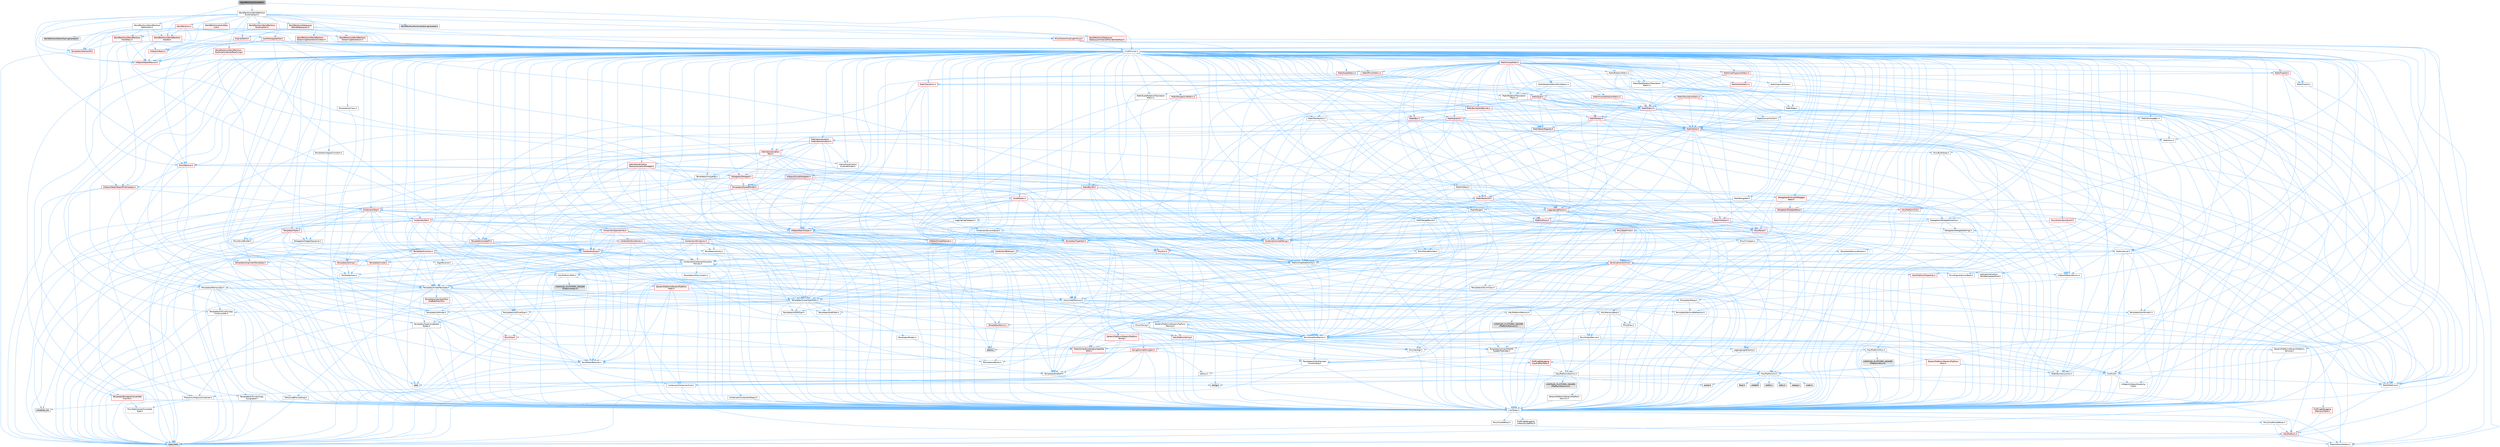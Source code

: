 digraph "WorldPartitionConverter.h"
{
 // INTERACTIVE_SVG=YES
 // LATEX_PDF_SIZE
  bgcolor="transparent";
  edge [fontname=Helvetica,fontsize=10,labelfontname=Helvetica,labelfontsize=10];
  node [fontname=Helvetica,fontsize=10,shape=box,height=0.2,width=0.4];
  Node1 [id="Node000001",label="WorldPartitionConverter.h",height=0.2,width=0.4,color="gray40", fillcolor="grey60", style="filled", fontcolor="black",tooltip=" "];
  Node1 -> Node2 [id="edge1_Node000001_Node000002",color="steelblue1",style="solid",tooltip=" "];
  Node2 [id="Node000002",label="CoreMinimal.h",height=0.2,width=0.4,color="grey40", fillcolor="white", style="filled",URL="$d7/d67/CoreMinimal_8h.html",tooltip=" "];
  Node2 -> Node3 [id="edge2_Node000002_Node000003",color="steelblue1",style="solid",tooltip=" "];
  Node3 [id="Node000003",label="CoreTypes.h",height=0.2,width=0.4,color="grey40", fillcolor="white", style="filled",URL="$dc/dec/CoreTypes_8h.html",tooltip=" "];
  Node3 -> Node4 [id="edge3_Node000003_Node000004",color="steelblue1",style="solid",tooltip=" "];
  Node4 [id="Node000004",label="HAL/Platform.h",height=0.2,width=0.4,color="red", fillcolor="#FFF0F0", style="filled",URL="$d9/dd0/Platform_8h.html",tooltip=" "];
  Node4 -> Node7 [id="edge4_Node000004_Node000007",color="steelblue1",style="solid",tooltip=" "];
  Node7 [id="Node000007",label="type_traits",height=0.2,width=0.4,color="grey60", fillcolor="#E0E0E0", style="filled",tooltip=" "];
  Node4 -> Node8 [id="edge5_Node000004_Node000008",color="steelblue1",style="solid",tooltip=" "];
  Node8 [id="Node000008",label="PreprocessorHelpers.h",height=0.2,width=0.4,color="grey40", fillcolor="white", style="filled",URL="$db/ddb/PreprocessorHelpers_8h.html",tooltip=" "];
  Node3 -> Node14 [id="edge6_Node000003_Node000014",color="steelblue1",style="solid",tooltip=" "];
  Node14 [id="Node000014",label="ProfilingDebugging\l/UMemoryDefines.h",height=0.2,width=0.4,color="grey40", fillcolor="white", style="filled",URL="$d2/da2/UMemoryDefines_8h.html",tooltip=" "];
  Node3 -> Node15 [id="edge7_Node000003_Node000015",color="steelblue1",style="solid",tooltip=" "];
  Node15 [id="Node000015",label="Misc/CoreMiscDefines.h",height=0.2,width=0.4,color="grey40", fillcolor="white", style="filled",URL="$da/d38/CoreMiscDefines_8h.html",tooltip=" "];
  Node15 -> Node4 [id="edge8_Node000015_Node000004",color="steelblue1",style="solid",tooltip=" "];
  Node15 -> Node8 [id="edge9_Node000015_Node000008",color="steelblue1",style="solid",tooltip=" "];
  Node3 -> Node16 [id="edge10_Node000003_Node000016",color="steelblue1",style="solid",tooltip=" "];
  Node16 [id="Node000016",label="Misc/CoreDefines.h",height=0.2,width=0.4,color="grey40", fillcolor="white", style="filled",URL="$d3/dd2/CoreDefines_8h.html",tooltip=" "];
  Node2 -> Node17 [id="edge11_Node000002_Node000017",color="steelblue1",style="solid",tooltip=" "];
  Node17 [id="Node000017",label="CoreFwd.h",height=0.2,width=0.4,color="grey40", fillcolor="white", style="filled",URL="$d1/d1e/CoreFwd_8h.html",tooltip=" "];
  Node17 -> Node3 [id="edge12_Node000017_Node000003",color="steelblue1",style="solid",tooltip=" "];
  Node17 -> Node18 [id="edge13_Node000017_Node000018",color="steelblue1",style="solid",tooltip=" "];
  Node18 [id="Node000018",label="Containers/ContainersFwd.h",height=0.2,width=0.4,color="grey40", fillcolor="white", style="filled",URL="$d4/d0a/ContainersFwd_8h.html",tooltip=" "];
  Node18 -> Node4 [id="edge14_Node000018_Node000004",color="steelblue1",style="solid",tooltip=" "];
  Node18 -> Node3 [id="edge15_Node000018_Node000003",color="steelblue1",style="solid",tooltip=" "];
  Node18 -> Node19 [id="edge16_Node000018_Node000019",color="steelblue1",style="solid",tooltip=" "];
  Node19 [id="Node000019",label="Traits/IsContiguousContainer.h",height=0.2,width=0.4,color="grey40", fillcolor="white", style="filled",URL="$d5/d3c/IsContiguousContainer_8h.html",tooltip=" "];
  Node19 -> Node3 [id="edge17_Node000019_Node000003",color="steelblue1",style="solid",tooltip=" "];
  Node19 -> Node20 [id="edge18_Node000019_Node000020",color="steelblue1",style="solid",tooltip=" "];
  Node20 [id="Node000020",label="Misc/StaticAssertComplete\lType.h",height=0.2,width=0.4,color="grey40", fillcolor="white", style="filled",URL="$d5/d4e/StaticAssertCompleteType_8h.html",tooltip=" "];
  Node19 -> Node21 [id="edge19_Node000019_Node000021",color="steelblue1",style="solid",tooltip=" "];
  Node21 [id="Node000021",label="initializer_list",height=0.2,width=0.4,color="grey60", fillcolor="#E0E0E0", style="filled",tooltip=" "];
  Node17 -> Node22 [id="edge20_Node000017_Node000022",color="steelblue1",style="solid",tooltip=" "];
  Node22 [id="Node000022",label="Math/MathFwd.h",height=0.2,width=0.4,color="grey40", fillcolor="white", style="filled",URL="$d2/d10/MathFwd_8h.html",tooltip=" "];
  Node22 -> Node4 [id="edge21_Node000022_Node000004",color="steelblue1",style="solid",tooltip=" "];
  Node17 -> Node23 [id="edge22_Node000017_Node000023",color="steelblue1",style="solid",tooltip=" "];
  Node23 [id="Node000023",label="UObject/UObjectHierarchy\lFwd.h",height=0.2,width=0.4,color="grey40", fillcolor="white", style="filled",URL="$d3/d13/UObjectHierarchyFwd_8h.html",tooltip=" "];
  Node2 -> Node23 [id="edge23_Node000002_Node000023",color="steelblue1",style="solid",tooltip=" "];
  Node2 -> Node18 [id="edge24_Node000002_Node000018",color="steelblue1",style="solid",tooltip=" "];
  Node2 -> Node24 [id="edge25_Node000002_Node000024",color="steelblue1",style="solid",tooltip=" "];
  Node24 [id="Node000024",label="Misc/VarArgs.h",height=0.2,width=0.4,color="grey40", fillcolor="white", style="filled",URL="$d5/d6f/VarArgs_8h.html",tooltip=" "];
  Node24 -> Node3 [id="edge26_Node000024_Node000003",color="steelblue1",style="solid",tooltip=" "];
  Node2 -> Node25 [id="edge27_Node000002_Node000025",color="steelblue1",style="solid",tooltip=" "];
  Node25 [id="Node000025",label="Logging/LogVerbosity.h",height=0.2,width=0.4,color="grey40", fillcolor="white", style="filled",URL="$d2/d8f/LogVerbosity_8h.html",tooltip=" "];
  Node25 -> Node3 [id="edge28_Node000025_Node000003",color="steelblue1",style="solid",tooltip=" "];
  Node2 -> Node26 [id="edge29_Node000002_Node000026",color="steelblue1",style="solid",tooltip=" "];
  Node26 [id="Node000026",label="Misc/OutputDevice.h",height=0.2,width=0.4,color="grey40", fillcolor="white", style="filled",URL="$d7/d32/OutputDevice_8h.html",tooltip=" "];
  Node26 -> Node17 [id="edge30_Node000026_Node000017",color="steelblue1",style="solid",tooltip=" "];
  Node26 -> Node3 [id="edge31_Node000026_Node000003",color="steelblue1",style="solid",tooltip=" "];
  Node26 -> Node25 [id="edge32_Node000026_Node000025",color="steelblue1",style="solid",tooltip=" "];
  Node26 -> Node24 [id="edge33_Node000026_Node000024",color="steelblue1",style="solid",tooltip=" "];
  Node26 -> Node27 [id="edge34_Node000026_Node000027",color="steelblue1",style="solid",tooltip=" "];
  Node27 [id="Node000027",label="Templates/IsArrayOrRefOf\lTypeByPredicate.h",height=0.2,width=0.4,color="grey40", fillcolor="white", style="filled",URL="$d6/da1/IsArrayOrRefOfTypeByPredicate_8h.html",tooltip=" "];
  Node27 -> Node3 [id="edge35_Node000027_Node000003",color="steelblue1",style="solid",tooltip=" "];
  Node26 -> Node28 [id="edge36_Node000026_Node000028",color="steelblue1",style="solid",tooltip=" "];
  Node28 [id="Node000028",label="Templates/IsValidVariadic\lFunctionArg.h",height=0.2,width=0.4,color="grey40", fillcolor="white", style="filled",URL="$d0/dc8/IsValidVariadicFunctionArg_8h.html",tooltip=" "];
  Node28 -> Node3 [id="edge37_Node000028_Node000003",color="steelblue1",style="solid",tooltip=" "];
  Node28 -> Node29 [id="edge38_Node000028_Node000029",color="steelblue1",style="solid",tooltip=" "];
  Node29 [id="Node000029",label="IsEnum.h",height=0.2,width=0.4,color="grey40", fillcolor="white", style="filled",URL="$d4/de5/IsEnum_8h.html",tooltip=" "];
  Node28 -> Node7 [id="edge39_Node000028_Node000007",color="steelblue1",style="solid",tooltip=" "];
  Node26 -> Node30 [id="edge40_Node000026_Node000030",color="steelblue1",style="solid",tooltip=" "];
  Node30 [id="Node000030",label="Traits/IsCharEncodingCompatible\lWith.h",height=0.2,width=0.4,color="red", fillcolor="#FFF0F0", style="filled",URL="$df/dd1/IsCharEncodingCompatibleWith_8h.html",tooltip=" "];
  Node30 -> Node7 [id="edge41_Node000030_Node000007",color="steelblue1",style="solid",tooltip=" "];
  Node2 -> Node32 [id="edge42_Node000002_Node000032",color="steelblue1",style="solid",tooltip=" "];
  Node32 [id="Node000032",label="HAL/PlatformCrt.h",height=0.2,width=0.4,color="grey40", fillcolor="white", style="filled",URL="$d8/d75/PlatformCrt_8h.html",tooltip=" "];
  Node32 -> Node33 [id="edge43_Node000032_Node000033",color="steelblue1",style="solid",tooltip=" "];
  Node33 [id="Node000033",label="new",height=0.2,width=0.4,color="grey60", fillcolor="#E0E0E0", style="filled",tooltip=" "];
  Node32 -> Node34 [id="edge44_Node000032_Node000034",color="steelblue1",style="solid",tooltip=" "];
  Node34 [id="Node000034",label="wchar.h",height=0.2,width=0.4,color="grey60", fillcolor="#E0E0E0", style="filled",tooltip=" "];
  Node32 -> Node35 [id="edge45_Node000032_Node000035",color="steelblue1",style="solid",tooltip=" "];
  Node35 [id="Node000035",label="stddef.h",height=0.2,width=0.4,color="grey60", fillcolor="#E0E0E0", style="filled",tooltip=" "];
  Node32 -> Node36 [id="edge46_Node000032_Node000036",color="steelblue1",style="solid",tooltip=" "];
  Node36 [id="Node000036",label="stdlib.h",height=0.2,width=0.4,color="grey60", fillcolor="#E0E0E0", style="filled",tooltip=" "];
  Node32 -> Node37 [id="edge47_Node000032_Node000037",color="steelblue1",style="solid",tooltip=" "];
  Node37 [id="Node000037",label="stdio.h",height=0.2,width=0.4,color="grey60", fillcolor="#E0E0E0", style="filled",tooltip=" "];
  Node32 -> Node38 [id="edge48_Node000032_Node000038",color="steelblue1",style="solid",tooltip=" "];
  Node38 [id="Node000038",label="stdarg.h",height=0.2,width=0.4,color="grey60", fillcolor="#E0E0E0", style="filled",tooltip=" "];
  Node32 -> Node39 [id="edge49_Node000032_Node000039",color="steelblue1",style="solid",tooltip=" "];
  Node39 [id="Node000039",label="math.h",height=0.2,width=0.4,color="grey60", fillcolor="#E0E0E0", style="filled",tooltip=" "];
  Node32 -> Node40 [id="edge50_Node000032_Node000040",color="steelblue1",style="solid",tooltip=" "];
  Node40 [id="Node000040",label="float.h",height=0.2,width=0.4,color="grey60", fillcolor="#E0E0E0", style="filled",tooltip=" "];
  Node32 -> Node41 [id="edge51_Node000032_Node000041",color="steelblue1",style="solid",tooltip=" "];
  Node41 [id="Node000041",label="string.h",height=0.2,width=0.4,color="grey60", fillcolor="#E0E0E0", style="filled",tooltip=" "];
  Node2 -> Node42 [id="edge52_Node000002_Node000042",color="steelblue1",style="solid",tooltip=" "];
  Node42 [id="Node000042",label="HAL/PlatformMisc.h",height=0.2,width=0.4,color="grey40", fillcolor="white", style="filled",URL="$d0/df5/PlatformMisc_8h.html",tooltip=" "];
  Node42 -> Node3 [id="edge53_Node000042_Node000003",color="steelblue1",style="solid",tooltip=" "];
  Node42 -> Node43 [id="edge54_Node000042_Node000043",color="steelblue1",style="solid",tooltip=" "];
  Node43 [id="Node000043",label="GenericPlatform/GenericPlatform\lMisc.h",height=0.2,width=0.4,color="red", fillcolor="#FFF0F0", style="filled",URL="$db/d9a/GenericPlatformMisc_8h.html",tooltip=" "];
  Node43 -> Node17 [id="edge55_Node000043_Node000017",color="steelblue1",style="solid",tooltip=" "];
  Node43 -> Node3 [id="edge56_Node000043_Node000003",color="steelblue1",style="solid",tooltip=" "];
  Node43 -> Node32 [id="edge57_Node000043_Node000032",color="steelblue1",style="solid",tooltip=" "];
  Node43 -> Node47 [id="edge58_Node000043_Node000047",color="steelblue1",style="solid",tooltip=" "];
  Node47 [id="Node000047",label="Math/NumericLimits.h",height=0.2,width=0.4,color="grey40", fillcolor="white", style="filled",URL="$df/d1b/NumericLimits_8h.html",tooltip=" "];
  Node47 -> Node3 [id="edge59_Node000047_Node000003",color="steelblue1",style="solid",tooltip=" "];
  Node42 -> Node52 [id="edge60_Node000042_Node000052",color="steelblue1",style="solid",tooltip=" "];
  Node52 [id="Node000052",label="COMPILED_PLATFORM_HEADER\l(PlatformMisc.h)",height=0.2,width=0.4,color="grey60", fillcolor="#E0E0E0", style="filled",tooltip=" "];
  Node42 -> Node53 [id="edge61_Node000042_Node000053",color="steelblue1",style="solid",tooltip=" "];
  Node53 [id="Node000053",label="ProfilingDebugging\l/CpuProfilerTrace.h",height=0.2,width=0.4,color="red", fillcolor="#FFF0F0", style="filled",URL="$da/dcb/CpuProfilerTrace_8h.html",tooltip=" "];
  Node53 -> Node3 [id="edge62_Node000053_Node000003",color="steelblue1",style="solid",tooltip=" "];
  Node53 -> Node18 [id="edge63_Node000053_Node000018",color="steelblue1",style="solid",tooltip=" "];
  Node53 -> Node54 [id="edge64_Node000053_Node000054",color="steelblue1",style="solid",tooltip=" "];
  Node54 [id="Node000054",label="HAL/PlatformAtomics.h",height=0.2,width=0.4,color="grey40", fillcolor="white", style="filled",URL="$d3/d36/PlatformAtomics_8h.html",tooltip=" "];
  Node54 -> Node3 [id="edge65_Node000054_Node000003",color="steelblue1",style="solid",tooltip=" "];
  Node54 -> Node55 [id="edge66_Node000054_Node000055",color="steelblue1",style="solid",tooltip=" "];
  Node55 [id="Node000055",label="GenericPlatform/GenericPlatform\lAtomics.h",height=0.2,width=0.4,color="grey40", fillcolor="white", style="filled",URL="$da/d72/GenericPlatformAtomics_8h.html",tooltip=" "];
  Node55 -> Node3 [id="edge67_Node000055_Node000003",color="steelblue1",style="solid",tooltip=" "];
  Node54 -> Node56 [id="edge68_Node000054_Node000056",color="steelblue1",style="solid",tooltip=" "];
  Node56 [id="Node000056",label="COMPILED_PLATFORM_HEADER\l(PlatformAtomics.h)",height=0.2,width=0.4,color="grey60", fillcolor="#E0E0E0", style="filled",tooltip=" "];
  Node53 -> Node8 [id="edge69_Node000053_Node000008",color="steelblue1",style="solid",tooltip=" "];
  Node2 -> Node61 [id="edge70_Node000002_Node000061",color="steelblue1",style="solid",tooltip=" "];
  Node61 [id="Node000061",label="Misc/AssertionMacros.h",height=0.2,width=0.4,color="grey40", fillcolor="white", style="filled",URL="$d0/dfa/AssertionMacros_8h.html",tooltip=" "];
  Node61 -> Node3 [id="edge71_Node000061_Node000003",color="steelblue1",style="solid",tooltip=" "];
  Node61 -> Node4 [id="edge72_Node000061_Node000004",color="steelblue1",style="solid",tooltip=" "];
  Node61 -> Node42 [id="edge73_Node000061_Node000042",color="steelblue1",style="solid",tooltip=" "];
  Node61 -> Node8 [id="edge74_Node000061_Node000008",color="steelblue1",style="solid",tooltip=" "];
  Node61 -> Node62 [id="edge75_Node000061_Node000062",color="steelblue1",style="solid",tooltip=" "];
  Node62 [id="Node000062",label="Templates/EnableIf.h",height=0.2,width=0.4,color="grey40", fillcolor="white", style="filled",URL="$d7/d60/EnableIf_8h.html",tooltip=" "];
  Node62 -> Node3 [id="edge76_Node000062_Node000003",color="steelblue1",style="solid",tooltip=" "];
  Node61 -> Node27 [id="edge77_Node000061_Node000027",color="steelblue1",style="solid",tooltip=" "];
  Node61 -> Node28 [id="edge78_Node000061_Node000028",color="steelblue1",style="solid",tooltip=" "];
  Node61 -> Node30 [id="edge79_Node000061_Node000030",color="steelblue1",style="solid",tooltip=" "];
  Node61 -> Node24 [id="edge80_Node000061_Node000024",color="steelblue1",style="solid",tooltip=" "];
  Node61 -> Node63 [id="edge81_Node000061_Node000063",color="steelblue1",style="solid",tooltip=" "];
  Node63 [id="Node000063",label="String/FormatStringSan.h",height=0.2,width=0.4,color="red", fillcolor="#FFF0F0", style="filled",URL="$d3/d8b/FormatStringSan_8h.html",tooltip=" "];
  Node63 -> Node7 [id="edge82_Node000063_Node000007",color="steelblue1",style="solid",tooltip=" "];
  Node63 -> Node3 [id="edge83_Node000063_Node000003",color="steelblue1",style="solid",tooltip=" "];
  Node63 -> Node64 [id="edge84_Node000063_Node000064",color="steelblue1",style="solid",tooltip=" "];
  Node64 [id="Node000064",label="Templates/Requires.h",height=0.2,width=0.4,color="grey40", fillcolor="white", style="filled",URL="$dc/d96/Requires_8h.html",tooltip=" "];
  Node64 -> Node62 [id="edge85_Node000064_Node000062",color="steelblue1",style="solid",tooltip=" "];
  Node64 -> Node7 [id="edge86_Node000064_Node000007",color="steelblue1",style="solid",tooltip=" "];
  Node63 -> Node65 [id="edge87_Node000063_Node000065",color="steelblue1",style="solid",tooltip=" "];
  Node65 [id="Node000065",label="Templates/Identity.h",height=0.2,width=0.4,color="grey40", fillcolor="white", style="filled",URL="$d0/dd5/Identity_8h.html",tooltip=" "];
  Node63 -> Node28 [id="edge88_Node000063_Node000028",color="steelblue1",style="solid",tooltip=" "];
  Node63 -> Node18 [id="edge89_Node000063_Node000018",color="steelblue1",style="solid",tooltip=" "];
  Node61 -> Node69 [id="edge90_Node000061_Node000069",color="steelblue1",style="solid",tooltip=" "];
  Node69 [id="Node000069",label="atomic",height=0.2,width=0.4,color="grey60", fillcolor="#E0E0E0", style="filled",tooltip=" "];
  Node2 -> Node70 [id="edge91_Node000002_Node000070",color="steelblue1",style="solid",tooltip=" "];
  Node70 [id="Node000070",label="Templates/IsPointer.h",height=0.2,width=0.4,color="grey40", fillcolor="white", style="filled",URL="$d7/d05/IsPointer_8h.html",tooltip=" "];
  Node70 -> Node3 [id="edge92_Node000070_Node000003",color="steelblue1",style="solid",tooltip=" "];
  Node2 -> Node71 [id="edge93_Node000002_Node000071",color="steelblue1",style="solid",tooltip=" "];
  Node71 [id="Node000071",label="HAL/PlatformMemory.h",height=0.2,width=0.4,color="grey40", fillcolor="white", style="filled",URL="$de/d68/PlatformMemory_8h.html",tooltip=" "];
  Node71 -> Node3 [id="edge94_Node000071_Node000003",color="steelblue1",style="solid",tooltip=" "];
  Node71 -> Node72 [id="edge95_Node000071_Node000072",color="steelblue1",style="solid",tooltip=" "];
  Node72 [id="Node000072",label="GenericPlatform/GenericPlatform\lMemory.h",height=0.2,width=0.4,color="grey40", fillcolor="white", style="filled",URL="$dd/d22/GenericPlatformMemory_8h.html",tooltip=" "];
  Node72 -> Node17 [id="edge96_Node000072_Node000017",color="steelblue1",style="solid",tooltip=" "];
  Node72 -> Node3 [id="edge97_Node000072_Node000003",color="steelblue1",style="solid",tooltip=" "];
  Node72 -> Node73 [id="edge98_Node000072_Node000073",color="steelblue1",style="solid",tooltip=" "];
  Node73 [id="Node000073",label="HAL/PlatformString.h",height=0.2,width=0.4,color="red", fillcolor="#FFF0F0", style="filled",URL="$db/db5/PlatformString_8h.html",tooltip=" "];
  Node73 -> Node3 [id="edge99_Node000073_Node000003",color="steelblue1",style="solid",tooltip=" "];
  Node72 -> Node41 [id="edge100_Node000072_Node000041",color="steelblue1",style="solid",tooltip=" "];
  Node72 -> Node34 [id="edge101_Node000072_Node000034",color="steelblue1",style="solid",tooltip=" "];
  Node71 -> Node75 [id="edge102_Node000071_Node000075",color="steelblue1",style="solid",tooltip=" "];
  Node75 [id="Node000075",label="COMPILED_PLATFORM_HEADER\l(PlatformMemory.h)",height=0.2,width=0.4,color="grey60", fillcolor="#E0E0E0", style="filled",tooltip=" "];
  Node2 -> Node54 [id="edge103_Node000002_Node000054",color="steelblue1",style="solid",tooltip=" "];
  Node2 -> Node76 [id="edge104_Node000002_Node000076",color="steelblue1",style="solid",tooltip=" "];
  Node76 [id="Node000076",label="Misc/Exec.h",height=0.2,width=0.4,color="grey40", fillcolor="white", style="filled",URL="$de/ddb/Exec_8h.html",tooltip=" "];
  Node76 -> Node3 [id="edge105_Node000076_Node000003",color="steelblue1",style="solid",tooltip=" "];
  Node76 -> Node61 [id="edge106_Node000076_Node000061",color="steelblue1",style="solid",tooltip=" "];
  Node2 -> Node77 [id="edge107_Node000002_Node000077",color="steelblue1",style="solid",tooltip=" "];
  Node77 [id="Node000077",label="HAL/MemoryBase.h",height=0.2,width=0.4,color="grey40", fillcolor="white", style="filled",URL="$d6/d9f/MemoryBase_8h.html",tooltip=" "];
  Node77 -> Node3 [id="edge108_Node000077_Node000003",color="steelblue1",style="solid",tooltip=" "];
  Node77 -> Node54 [id="edge109_Node000077_Node000054",color="steelblue1",style="solid",tooltip=" "];
  Node77 -> Node32 [id="edge110_Node000077_Node000032",color="steelblue1",style="solid",tooltip=" "];
  Node77 -> Node76 [id="edge111_Node000077_Node000076",color="steelblue1",style="solid",tooltip=" "];
  Node77 -> Node26 [id="edge112_Node000077_Node000026",color="steelblue1",style="solid",tooltip=" "];
  Node77 -> Node78 [id="edge113_Node000077_Node000078",color="steelblue1",style="solid",tooltip=" "];
  Node78 [id="Node000078",label="Templates/Atomic.h",height=0.2,width=0.4,color="red", fillcolor="#FFF0F0", style="filled",URL="$d3/d91/Atomic_8h.html",tooltip=" "];
  Node78 -> Node69 [id="edge114_Node000078_Node000069",color="steelblue1",style="solid",tooltip=" "];
  Node2 -> Node87 [id="edge115_Node000002_Node000087",color="steelblue1",style="solid",tooltip=" "];
  Node87 [id="Node000087",label="HAL/UnrealMemory.h",height=0.2,width=0.4,color="grey40", fillcolor="white", style="filled",URL="$d9/d96/UnrealMemory_8h.html",tooltip=" "];
  Node87 -> Node3 [id="edge116_Node000087_Node000003",color="steelblue1",style="solid",tooltip=" "];
  Node87 -> Node72 [id="edge117_Node000087_Node000072",color="steelblue1",style="solid",tooltip=" "];
  Node87 -> Node77 [id="edge118_Node000087_Node000077",color="steelblue1",style="solid",tooltip=" "];
  Node87 -> Node71 [id="edge119_Node000087_Node000071",color="steelblue1",style="solid",tooltip=" "];
  Node87 -> Node88 [id="edge120_Node000087_Node000088",color="steelblue1",style="solid",tooltip=" "];
  Node88 [id="Node000088",label="ProfilingDebugging\l/MemoryTrace.h",height=0.2,width=0.4,color="red", fillcolor="#FFF0F0", style="filled",URL="$da/dd7/MemoryTrace_8h.html",tooltip=" "];
  Node88 -> Node4 [id="edge121_Node000088_Node000004",color="steelblue1",style="solid",tooltip=" "];
  Node87 -> Node70 [id="edge122_Node000087_Node000070",color="steelblue1",style="solid",tooltip=" "];
  Node2 -> Node89 [id="edge123_Node000002_Node000089",color="steelblue1",style="solid",tooltip=" "];
  Node89 [id="Node000089",label="Templates/IsArithmetic.h",height=0.2,width=0.4,color="grey40", fillcolor="white", style="filled",URL="$d2/d5d/IsArithmetic_8h.html",tooltip=" "];
  Node89 -> Node3 [id="edge124_Node000089_Node000003",color="steelblue1",style="solid",tooltip=" "];
  Node2 -> Node83 [id="edge125_Node000002_Node000083",color="steelblue1",style="solid",tooltip=" "];
  Node83 [id="Node000083",label="Templates/AndOrNot.h",height=0.2,width=0.4,color="grey40", fillcolor="white", style="filled",URL="$db/d0a/AndOrNot_8h.html",tooltip=" "];
  Node83 -> Node3 [id="edge126_Node000083_Node000003",color="steelblue1",style="solid",tooltip=" "];
  Node2 -> Node90 [id="edge127_Node000002_Node000090",color="steelblue1",style="solid",tooltip=" "];
  Node90 [id="Node000090",label="Templates/IsPODType.h",height=0.2,width=0.4,color="grey40", fillcolor="white", style="filled",URL="$d7/db1/IsPODType_8h.html",tooltip=" "];
  Node90 -> Node3 [id="edge128_Node000090_Node000003",color="steelblue1",style="solid",tooltip=" "];
  Node2 -> Node91 [id="edge129_Node000002_Node000091",color="steelblue1",style="solid",tooltip=" "];
  Node91 [id="Node000091",label="Templates/IsUECoreType.h",height=0.2,width=0.4,color="grey40", fillcolor="white", style="filled",URL="$d1/db8/IsUECoreType_8h.html",tooltip=" "];
  Node91 -> Node3 [id="edge130_Node000091_Node000003",color="steelblue1",style="solid",tooltip=" "];
  Node91 -> Node7 [id="edge131_Node000091_Node000007",color="steelblue1",style="solid",tooltip=" "];
  Node2 -> Node84 [id="edge132_Node000002_Node000084",color="steelblue1",style="solid",tooltip=" "];
  Node84 [id="Node000084",label="Templates/IsTriviallyCopy\lConstructible.h",height=0.2,width=0.4,color="grey40", fillcolor="white", style="filled",URL="$d3/d78/IsTriviallyCopyConstructible_8h.html",tooltip=" "];
  Node84 -> Node3 [id="edge133_Node000084_Node000003",color="steelblue1",style="solid",tooltip=" "];
  Node84 -> Node7 [id="edge134_Node000084_Node000007",color="steelblue1",style="solid",tooltip=" "];
  Node2 -> Node92 [id="edge135_Node000002_Node000092",color="steelblue1",style="solid",tooltip=" "];
  Node92 [id="Node000092",label="Templates/UnrealTypeTraits.h",height=0.2,width=0.4,color="grey40", fillcolor="white", style="filled",URL="$d2/d2d/UnrealTypeTraits_8h.html",tooltip=" "];
  Node92 -> Node3 [id="edge136_Node000092_Node000003",color="steelblue1",style="solid",tooltip=" "];
  Node92 -> Node70 [id="edge137_Node000092_Node000070",color="steelblue1",style="solid",tooltip=" "];
  Node92 -> Node61 [id="edge138_Node000092_Node000061",color="steelblue1",style="solid",tooltip=" "];
  Node92 -> Node83 [id="edge139_Node000092_Node000083",color="steelblue1",style="solid",tooltip=" "];
  Node92 -> Node62 [id="edge140_Node000092_Node000062",color="steelblue1",style="solid",tooltip=" "];
  Node92 -> Node89 [id="edge141_Node000092_Node000089",color="steelblue1",style="solid",tooltip=" "];
  Node92 -> Node29 [id="edge142_Node000092_Node000029",color="steelblue1",style="solid",tooltip=" "];
  Node92 -> Node93 [id="edge143_Node000092_Node000093",color="steelblue1",style="solid",tooltip=" "];
  Node93 [id="Node000093",label="Templates/Models.h",height=0.2,width=0.4,color="grey40", fillcolor="white", style="filled",URL="$d3/d0c/Models_8h.html",tooltip=" "];
  Node93 -> Node65 [id="edge144_Node000093_Node000065",color="steelblue1",style="solid",tooltip=" "];
  Node92 -> Node90 [id="edge145_Node000092_Node000090",color="steelblue1",style="solid",tooltip=" "];
  Node92 -> Node91 [id="edge146_Node000092_Node000091",color="steelblue1",style="solid",tooltip=" "];
  Node92 -> Node84 [id="edge147_Node000092_Node000084",color="steelblue1",style="solid",tooltip=" "];
  Node2 -> Node62 [id="edge148_Node000002_Node000062",color="steelblue1",style="solid",tooltip=" "];
  Node2 -> Node94 [id="edge149_Node000002_Node000094",color="steelblue1",style="solid",tooltip=" "];
  Node94 [id="Node000094",label="Templates/RemoveReference.h",height=0.2,width=0.4,color="grey40", fillcolor="white", style="filled",URL="$da/dbe/RemoveReference_8h.html",tooltip=" "];
  Node94 -> Node3 [id="edge150_Node000094_Node000003",color="steelblue1",style="solid",tooltip=" "];
  Node2 -> Node95 [id="edge151_Node000002_Node000095",color="steelblue1",style="solid",tooltip=" "];
  Node95 [id="Node000095",label="Templates/IntegralConstant.h",height=0.2,width=0.4,color="grey40", fillcolor="white", style="filled",URL="$db/d1b/IntegralConstant_8h.html",tooltip=" "];
  Node95 -> Node3 [id="edge152_Node000095_Node000003",color="steelblue1",style="solid",tooltip=" "];
  Node2 -> Node96 [id="edge153_Node000002_Node000096",color="steelblue1",style="solid",tooltip=" "];
  Node96 [id="Node000096",label="Templates/IsClass.h",height=0.2,width=0.4,color="grey40", fillcolor="white", style="filled",URL="$db/dcb/IsClass_8h.html",tooltip=" "];
  Node96 -> Node3 [id="edge154_Node000096_Node000003",color="steelblue1",style="solid",tooltip=" "];
  Node2 -> Node97 [id="edge155_Node000002_Node000097",color="steelblue1",style="solid",tooltip=" "];
  Node97 [id="Node000097",label="Templates/TypeCompatible\lBytes.h",height=0.2,width=0.4,color="grey40", fillcolor="white", style="filled",URL="$df/d0a/TypeCompatibleBytes_8h.html",tooltip=" "];
  Node97 -> Node3 [id="edge156_Node000097_Node000003",color="steelblue1",style="solid",tooltip=" "];
  Node97 -> Node41 [id="edge157_Node000097_Node000041",color="steelblue1",style="solid",tooltip=" "];
  Node97 -> Node33 [id="edge158_Node000097_Node000033",color="steelblue1",style="solid",tooltip=" "];
  Node97 -> Node7 [id="edge159_Node000097_Node000007",color="steelblue1",style="solid",tooltip=" "];
  Node2 -> Node19 [id="edge160_Node000002_Node000019",color="steelblue1",style="solid",tooltip=" "];
  Node2 -> Node98 [id="edge161_Node000002_Node000098",color="steelblue1",style="solid",tooltip=" "];
  Node98 [id="Node000098",label="Templates/UnrealTemplate.h",height=0.2,width=0.4,color="grey40", fillcolor="white", style="filled",URL="$d4/d24/UnrealTemplate_8h.html",tooltip=" "];
  Node98 -> Node3 [id="edge162_Node000098_Node000003",color="steelblue1",style="solid",tooltip=" "];
  Node98 -> Node70 [id="edge163_Node000098_Node000070",color="steelblue1",style="solid",tooltip=" "];
  Node98 -> Node87 [id="edge164_Node000098_Node000087",color="steelblue1",style="solid",tooltip=" "];
  Node98 -> Node99 [id="edge165_Node000098_Node000099",color="steelblue1",style="solid",tooltip=" "];
  Node99 [id="Node000099",label="Templates/CopyQualifiers\lAndRefsFromTo.h",height=0.2,width=0.4,color="red", fillcolor="#FFF0F0", style="filled",URL="$d3/db3/CopyQualifiersAndRefsFromTo_8h.html",tooltip=" "];
  Node98 -> Node92 [id="edge166_Node000098_Node000092",color="steelblue1",style="solid",tooltip=" "];
  Node98 -> Node94 [id="edge167_Node000098_Node000094",color="steelblue1",style="solid",tooltip=" "];
  Node98 -> Node64 [id="edge168_Node000098_Node000064",color="steelblue1",style="solid",tooltip=" "];
  Node98 -> Node97 [id="edge169_Node000098_Node000097",color="steelblue1",style="solid",tooltip=" "];
  Node98 -> Node65 [id="edge170_Node000098_Node000065",color="steelblue1",style="solid",tooltip=" "];
  Node98 -> Node19 [id="edge171_Node000098_Node000019",color="steelblue1",style="solid",tooltip=" "];
  Node98 -> Node101 [id="edge172_Node000098_Node000101",color="steelblue1",style="solid",tooltip=" "];
  Node101 [id="Node000101",label="Traits/UseBitwiseSwap.h",height=0.2,width=0.4,color="grey40", fillcolor="white", style="filled",URL="$db/df3/UseBitwiseSwap_8h.html",tooltip=" "];
  Node101 -> Node3 [id="edge173_Node000101_Node000003",color="steelblue1",style="solid",tooltip=" "];
  Node101 -> Node7 [id="edge174_Node000101_Node000007",color="steelblue1",style="solid",tooltip=" "];
  Node98 -> Node7 [id="edge175_Node000098_Node000007",color="steelblue1",style="solid",tooltip=" "];
  Node2 -> Node47 [id="edge176_Node000002_Node000047",color="steelblue1",style="solid",tooltip=" "];
  Node2 -> Node102 [id="edge177_Node000002_Node000102",color="steelblue1",style="solid",tooltip=" "];
  Node102 [id="Node000102",label="HAL/PlatformMath.h",height=0.2,width=0.4,color="grey40", fillcolor="white", style="filled",URL="$dc/d53/PlatformMath_8h.html",tooltip=" "];
  Node102 -> Node3 [id="edge178_Node000102_Node000003",color="steelblue1",style="solid",tooltip=" "];
  Node102 -> Node103 [id="edge179_Node000102_Node000103",color="steelblue1",style="solid",tooltip=" "];
  Node103 [id="Node000103",label="GenericPlatform/GenericPlatform\lMath.h",height=0.2,width=0.4,color="red", fillcolor="#FFF0F0", style="filled",URL="$d5/d79/GenericPlatformMath_8h.html",tooltip=" "];
  Node103 -> Node3 [id="edge180_Node000103_Node000003",color="steelblue1",style="solid",tooltip=" "];
  Node103 -> Node18 [id="edge181_Node000103_Node000018",color="steelblue1",style="solid",tooltip=" "];
  Node103 -> Node32 [id="edge182_Node000103_Node000032",color="steelblue1",style="solid",tooltip=" "];
  Node103 -> Node83 [id="edge183_Node000103_Node000083",color="steelblue1",style="solid",tooltip=" "];
  Node103 -> Node104 [id="edge184_Node000103_Node000104",color="steelblue1",style="solid",tooltip=" "];
  Node104 [id="Node000104",label="Templates/Decay.h",height=0.2,width=0.4,color="grey40", fillcolor="white", style="filled",URL="$dd/d0f/Decay_8h.html",tooltip=" "];
  Node104 -> Node3 [id="edge185_Node000104_Node000003",color="steelblue1",style="solid",tooltip=" "];
  Node104 -> Node94 [id="edge186_Node000104_Node000094",color="steelblue1",style="solid",tooltip=" "];
  Node104 -> Node7 [id="edge187_Node000104_Node000007",color="steelblue1",style="solid",tooltip=" "];
  Node103 -> Node92 [id="edge188_Node000103_Node000092",color="steelblue1",style="solid",tooltip=" "];
  Node103 -> Node64 [id="edge189_Node000103_Node000064",color="steelblue1",style="solid",tooltip=" "];
  Node103 -> Node97 [id="edge190_Node000103_Node000097",color="steelblue1",style="solid",tooltip=" "];
  Node103 -> Node7 [id="edge191_Node000103_Node000007",color="steelblue1",style="solid",tooltip=" "];
  Node102 -> Node109 [id="edge192_Node000102_Node000109",color="steelblue1",style="solid",tooltip=" "];
  Node109 [id="Node000109",label="COMPILED_PLATFORM_HEADER\l(PlatformMath.h)",height=0.2,width=0.4,color="grey60", fillcolor="#E0E0E0", style="filled",tooltip=" "];
  Node2 -> Node85 [id="edge193_Node000002_Node000085",color="steelblue1",style="solid",tooltip=" "];
  Node85 [id="Node000085",label="Templates/IsTriviallyCopy\lAssignable.h",height=0.2,width=0.4,color="grey40", fillcolor="white", style="filled",URL="$d2/df2/IsTriviallyCopyAssignable_8h.html",tooltip=" "];
  Node85 -> Node3 [id="edge194_Node000085_Node000003",color="steelblue1",style="solid",tooltip=" "];
  Node85 -> Node7 [id="edge195_Node000085_Node000007",color="steelblue1",style="solid",tooltip=" "];
  Node2 -> Node110 [id="edge196_Node000002_Node000110",color="steelblue1",style="solid",tooltip=" "];
  Node110 [id="Node000110",label="Templates/MemoryOps.h",height=0.2,width=0.4,color="grey40", fillcolor="white", style="filled",URL="$db/dea/MemoryOps_8h.html",tooltip=" "];
  Node110 -> Node3 [id="edge197_Node000110_Node000003",color="steelblue1",style="solid",tooltip=" "];
  Node110 -> Node87 [id="edge198_Node000110_Node000087",color="steelblue1",style="solid",tooltip=" "];
  Node110 -> Node85 [id="edge199_Node000110_Node000085",color="steelblue1",style="solid",tooltip=" "];
  Node110 -> Node84 [id="edge200_Node000110_Node000084",color="steelblue1",style="solid",tooltip=" "];
  Node110 -> Node64 [id="edge201_Node000110_Node000064",color="steelblue1",style="solid",tooltip=" "];
  Node110 -> Node92 [id="edge202_Node000110_Node000092",color="steelblue1",style="solid",tooltip=" "];
  Node110 -> Node101 [id="edge203_Node000110_Node000101",color="steelblue1",style="solid",tooltip=" "];
  Node110 -> Node33 [id="edge204_Node000110_Node000033",color="steelblue1",style="solid",tooltip=" "];
  Node110 -> Node7 [id="edge205_Node000110_Node000007",color="steelblue1",style="solid",tooltip=" "];
  Node2 -> Node111 [id="edge206_Node000002_Node000111",color="steelblue1",style="solid",tooltip=" "];
  Node111 [id="Node000111",label="Containers/ContainerAllocation\lPolicies.h",height=0.2,width=0.4,color="grey40", fillcolor="white", style="filled",URL="$d7/dff/ContainerAllocationPolicies_8h.html",tooltip=" "];
  Node111 -> Node3 [id="edge207_Node000111_Node000003",color="steelblue1",style="solid",tooltip=" "];
  Node111 -> Node112 [id="edge208_Node000111_Node000112",color="steelblue1",style="solid",tooltip=" "];
  Node112 [id="Node000112",label="Containers/ContainerHelpers.h",height=0.2,width=0.4,color="grey40", fillcolor="white", style="filled",URL="$d7/d33/ContainerHelpers_8h.html",tooltip=" "];
  Node112 -> Node3 [id="edge209_Node000112_Node000003",color="steelblue1",style="solid",tooltip=" "];
  Node111 -> Node111 [id="edge210_Node000111_Node000111",color="steelblue1",style="solid",tooltip=" "];
  Node111 -> Node102 [id="edge211_Node000111_Node000102",color="steelblue1",style="solid",tooltip=" "];
  Node111 -> Node87 [id="edge212_Node000111_Node000087",color="steelblue1",style="solid",tooltip=" "];
  Node111 -> Node47 [id="edge213_Node000111_Node000047",color="steelblue1",style="solid",tooltip=" "];
  Node111 -> Node61 [id="edge214_Node000111_Node000061",color="steelblue1",style="solid",tooltip=" "];
  Node111 -> Node113 [id="edge215_Node000111_Node000113",color="steelblue1",style="solid",tooltip=" "];
  Node113 [id="Node000113",label="Templates/IsPolymorphic.h",height=0.2,width=0.4,color="grey40", fillcolor="white", style="filled",URL="$dc/d20/IsPolymorphic_8h.html",tooltip=" "];
  Node111 -> Node110 [id="edge216_Node000111_Node000110",color="steelblue1",style="solid",tooltip=" "];
  Node111 -> Node97 [id="edge217_Node000111_Node000097",color="steelblue1",style="solid",tooltip=" "];
  Node111 -> Node7 [id="edge218_Node000111_Node000007",color="steelblue1",style="solid",tooltip=" "];
  Node2 -> Node114 [id="edge219_Node000002_Node000114",color="steelblue1",style="solid",tooltip=" "];
  Node114 [id="Node000114",label="Templates/IsEnumClass.h",height=0.2,width=0.4,color="grey40", fillcolor="white", style="filled",URL="$d7/d15/IsEnumClass_8h.html",tooltip=" "];
  Node114 -> Node3 [id="edge220_Node000114_Node000003",color="steelblue1",style="solid",tooltip=" "];
  Node114 -> Node83 [id="edge221_Node000114_Node000083",color="steelblue1",style="solid",tooltip=" "];
  Node2 -> Node115 [id="edge222_Node000002_Node000115",color="steelblue1",style="solid",tooltip=" "];
  Node115 [id="Node000115",label="HAL/PlatformProperties.h",height=0.2,width=0.4,color="red", fillcolor="#FFF0F0", style="filled",URL="$d9/db0/PlatformProperties_8h.html",tooltip=" "];
  Node115 -> Node3 [id="edge223_Node000115_Node000003",color="steelblue1",style="solid",tooltip=" "];
  Node2 -> Node118 [id="edge224_Node000002_Node000118",color="steelblue1",style="solid",tooltip=" "];
  Node118 [id="Node000118",label="Misc/EngineVersionBase.h",height=0.2,width=0.4,color="grey40", fillcolor="white", style="filled",URL="$d5/d2b/EngineVersionBase_8h.html",tooltip=" "];
  Node118 -> Node3 [id="edge225_Node000118_Node000003",color="steelblue1",style="solid",tooltip=" "];
  Node2 -> Node119 [id="edge226_Node000002_Node000119",color="steelblue1",style="solid",tooltip=" "];
  Node119 [id="Node000119",label="Internationalization\l/TextNamespaceFwd.h",height=0.2,width=0.4,color="grey40", fillcolor="white", style="filled",URL="$d8/d97/TextNamespaceFwd_8h.html",tooltip=" "];
  Node119 -> Node3 [id="edge227_Node000119_Node000003",color="steelblue1",style="solid",tooltip=" "];
  Node2 -> Node120 [id="edge228_Node000002_Node000120",color="steelblue1",style="solid",tooltip=" "];
  Node120 [id="Node000120",label="Serialization/Archive.h",height=0.2,width=0.4,color="red", fillcolor="#FFF0F0", style="filled",URL="$d7/d3b/Archive_8h.html",tooltip=" "];
  Node120 -> Node17 [id="edge229_Node000120_Node000017",color="steelblue1",style="solid",tooltip=" "];
  Node120 -> Node3 [id="edge230_Node000120_Node000003",color="steelblue1",style="solid",tooltip=" "];
  Node120 -> Node115 [id="edge231_Node000120_Node000115",color="steelblue1",style="solid",tooltip=" "];
  Node120 -> Node119 [id="edge232_Node000120_Node000119",color="steelblue1",style="solid",tooltip=" "];
  Node120 -> Node22 [id="edge233_Node000120_Node000022",color="steelblue1",style="solid",tooltip=" "];
  Node120 -> Node61 [id="edge234_Node000120_Node000061",color="steelblue1",style="solid",tooltip=" "];
  Node120 -> Node118 [id="edge235_Node000120_Node000118",color="steelblue1",style="solid",tooltip=" "];
  Node120 -> Node24 [id="edge236_Node000120_Node000024",color="steelblue1",style="solid",tooltip=" "];
  Node120 -> Node62 [id="edge237_Node000120_Node000062",color="steelblue1",style="solid",tooltip=" "];
  Node120 -> Node27 [id="edge238_Node000120_Node000027",color="steelblue1",style="solid",tooltip=" "];
  Node120 -> Node114 [id="edge239_Node000120_Node000114",color="steelblue1",style="solid",tooltip=" "];
  Node120 -> Node28 [id="edge240_Node000120_Node000028",color="steelblue1",style="solid",tooltip=" "];
  Node120 -> Node98 [id="edge241_Node000120_Node000098",color="steelblue1",style="solid",tooltip=" "];
  Node120 -> Node30 [id="edge242_Node000120_Node000030",color="steelblue1",style="solid",tooltip=" "];
  Node120 -> Node123 [id="edge243_Node000120_Node000123",color="steelblue1",style="solid",tooltip=" "];
  Node123 [id="Node000123",label="UObject/ObjectVersion.h",height=0.2,width=0.4,color="grey40", fillcolor="white", style="filled",URL="$da/d63/ObjectVersion_8h.html",tooltip=" "];
  Node123 -> Node3 [id="edge244_Node000123_Node000003",color="steelblue1",style="solid",tooltip=" "];
  Node2 -> Node124 [id="edge245_Node000002_Node000124",color="steelblue1",style="solid",tooltip=" "];
  Node124 [id="Node000124",label="Templates/Less.h",height=0.2,width=0.4,color="grey40", fillcolor="white", style="filled",URL="$de/dc8/Less_8h.html",tooltip=" "];
  Node124 -> Node3 [id="edge246_Node000124_Node000003",color="steelblue1",style="solid",tooltip=" "];
  Node124 -> Node98 [id="edge247_Node000124_Node000098",color="steelblue1",style="solid",tooltip=" "];
  Node2 -> Node125 [id="edge248_Node000002_Node000125",color="steelblue1",style="solid",tooltip=" "];
  Node125 [id="Node000125",label="Templates/Sorting.h",height=0.2,width=0.4,color="red", fillcolor="#FFF0F0", style="filled",URL="$d3/d9e/Sorting_8h.html",tooltip=" "];
  Node125 -> Node3 [id="edge249_Node000125_Node000003",color="steelblue1",style="solid",tooltip=" "];
  Node125 -> Node102 [id="edge250_Node000125_Node000102",color="steelblue1",style="solid",tooltip=" "];
  Node125 -> Node124 [id="edge251_Node000125_Node000124",color="steelblue1",style="solid",tooltip=" "];
  Node2 -> Node136 [id="edge252_Node000002_Node000136",color="steelblue1",style="solid",tooltip=" "];
  Node136 [id="Node000136",label="Misc/Char.h",height=0.2,width=0.4,color="red", fillcolor="#FFF0F0", style="filled",URL="$d0/d58/Char_8h.html",tooltip=" "];
  Node136 -> Node3 [id="edge253_Node000136_Node000003",color="steelblue1",style="solid",tooltip=" "];
  Node136 -> Node7 [id="edge254_Node000136_Node000007",color="steelblue1",style="solid",tooltip=" "];
  Node2 -> Node139 [id="edge255_Node000002_Node000139",color="steelblue1",style="solid",tooltip=" "];
  Node139 [id="Node000139",label="GenericPlatform/GenericPlatform\lStricmp.h",height=0.2,width=0.4,color="grey40", fillcolor="white", style="filled",URL="$d2/d86/GenericPlatformStricmp_8h.html",tooltip=" "];
  Node139 -> Node3 [id="edge256_Node000139_Node000003",color="steelblue1",style="solid",tooltip=" "];
  Node2 -> Node140 [id="edge257_Node000002_Node000140",color="steelblue1",style="solid",tooltip=" "];
  Node140 [id="Node000140",label="GenericPlatform/GenericPlatform\lString.h",height=0.2,width=0.4,color="red", fillcolor="#FFF0F0", style="filled",URL="$dd/d20/GenericPlatformString_8h.html",tooltip=" "];
  Node140 -> Node3 [id="edge258_Node000140_Node000003",color="steelblue1",style="solid",tooltip=" "];
  Node140 -> Node139 [id="edge259_Node000140_Node000139",color="steelblue1",style="solid",tooltip=" "];
  Node140 -> Node62 [id="edge260_Node000140_Node000062",color="steelblue1",style="solid",tooltip=" "];
  Node140 -> Node30 [id="edge261_Node000140_Node000030",color="steelblue1",style="solid",tooltip=" "];
  Node140 -> Node7 [id="edge262_Node000140_Node000007",color="steelblue1",style="solid",tooltip=" "];
  Node2 -> Node73 [id="edge263_Node000002_Node000073",color="steelblue1",style="solid",tooltip=" "];
  Node2 -> Node143 [id="edge264_Node000002_Node000143",color="steelblue1",style="solid",tooltip=" "];
  Node143 [id="Node000143",label="Misc/CString.h",height=0.2,width=0.4,color="grey40", fillcolor="white", style="filled",URL="$d2/d49/CString_8h.html",tooltip=" "];
  Node143 -> Node3 [id="edge265_Node000143_Node000003",color="steelblue1",style="solid",tooltip=" "];
  Node143 -> Node32 [id="edge266_Node000143_Node000032",color="steelblue1",style="solid",tooltip=" "];
  Node143 -> Node73 [id="edge267_Node000143_Node000073",color="steelblue1",style="solid",tooltip=" "];
  Node143 -> Node61 [id="edge268_Node000143_Node000061",color="steelblue1",style="solid",tooltip=" "];
  Node143 -> Node136 [id="edge269_Node000143_Node000136",color="steelblue1",style="solid",tooltip=" "];
  Node143 -> Node24 [id="edge270_Node000143_Node000024",color="steelblue1",style="solid",tooltip=" "];
  Node143 -> Node27 [id="edge271_Node000143_Node000027",color="steelblue1",style="solid",tooltip=" "];
  Node143 -> Node28 [id="edge272_Node000143_Node000028",color="steelblue1",style="solid",tooltip=" "];
  Node143 -> Node30 [id="edge273_Node000143_Node000030",color="steelblue1",style="solid",tooltip=" "];
  Node2 -> Node144 [id="edge274_Node000002_Node000144",color="steelblue1",style="solid",tooltip=" "];
  Node144 [id="Node000144",label="Misc/Crc.h",height=0.2,width=0.4,color="red", fillcolor="#FFF0F0", style="filled",URL="$d4/dd2/Crc_8h.html",tooltip=" "];
  Node144 -> Node3 [id="edge275_Node000144_Node000003",color="steelblue1",style="solid",tooltip=" "];
  Node144 -> Node73 [id="edge276_Node000144_Node000073",color="steelblue1",style="solid",tooltip=" "];
  Node144 -> Node61 [id="edge277_Node000144_Node000061",color="steelblue1",style="solid",tooltip=" "];
  Node144 -> Node143 [id="edge278_Node000144_Node000143",color="steelblue1",style="solid",tooltip=" "];
  Node144 -> Node136 [id="edge279_Node000144_Node000136",color="steelblue1",style="solid",tooltip=" "];
  Node144 -> Node92 [id="edge280_Node000144_Node000092",color="steelblue1",style="solid",tooltip=" "];
  Node2 -> Node135 [id="edge281_Node000002_Node000135",color="steelblue1",style="solid",tooltip=" "];
  Node135 [id="Node000135",label="Math/UnrealMathUtility.h",height=0.2,width=0.4,color="grey40", fillcolor="white", style="filled",URL="$db/db8/UnrealMathUtility_8h.html",tooltip=" "];
  Node135 -> Node3 [id="edge282_Node000135_Node000003",color="steelblue1",style="solid",tooltip=" "];
  Node135 -> Node61 [id="edge283_Node000135_Node000061",color="steelblue1",style="solid",tooltip=" "];
  Node135 -> Node102 [id="edge284_Node000135_Node000102",color="steelblue1",style="solid",tooltip=" "];
  Node135 -> Node22 [id="edge285_Node000135_Node000022",color="steelblue1",style="solid",tooltip=" "];
  Node135 -> Node65 [id="edge286_Node000135_Node000065",color="steelblue1",style="solid",tooltip=" "];
  Node135 -> Node64 [id="edge287_Node000135_Node000064",color="steelblue1",style="solid",tooltip=" "];
  Node2 -> Node145 [id="edge288_Node000002_Node000145",color="steelblue1",style="solid",tooltip=" "];
  Node145 [id="Node000145",label="Containers/UnrealString.h",height=0.2,width=0.4,color="red", fillcolor="#FFF0F0", style="filled",URL="$d5/dba/UnrealString_8h.html",tooltip=" "];
  Node2 -> Node149 [id="edge289_Node000002_Node000149",color="steelblue1",style="solid",tooltip=" "];
  Node149 [id="Node000149",label="Containers/Array.h",height=0.2,width=0.4,color="red", fillcolor="#FFF0F0", style="filled",URL="$df/dd0/Array_8h.html",tooltip=" "];
  Node149 -> Node3 [id="edge290_Node000149_Node000003",color="steelblue1",style="solid",tooltip=" "];
  Node149 -> Node61 [id="edge291_Node000149_Node000061",color="steelblue1",style="solid",tooltip=" "];
  Node149 -> Node87 [id="edge292_Node000149_Node000087",color="steelblue1",style="solid",tooltip=" "];
  Node149 -> Node92 [id="edge293_Node000149_Node000092",color="steelblue1",style="solid",tooltip=" "];
  Node149 -> Node98 [id="edge294_Node000149_Node000098",color="steelblue1",style="solid",tooltip=" "];
  Node149 -> Node111 [id="edge295_Node000149_Node000111",color="steelblue1",style="solid",tooltip=" "];
  Node149 -> Node120 [id="edge296_Node000149_Node000120",color="steelblue1",style="solid",tooltip=" "];
  Node149 -> Node128 [id="edge297_Node000149_Node000128",color="steelblue1",style="solid",tooltip=" "];
  Node128 [id="Node000128",label="Templates/Invoke.h",height=0.2,width=0.4,color="red", fillcolor="#FFF0F0", style="filled",URL="$d7/deb/Invoke_8h.html",tooltip=" "];
  Node128 -> Node3 [id="edge298_Node000128_Node000003",color="steelblue1",style="solid",tooltip=" "];
  Node128 -> Node98 [id="edge299_Node000128_Node000098",color="steelblue1",style="solid",tooltip=" "];
  Node128 -> Node7 [id="edge300_Node000128_Node000007",color="steelblue1",style="solid",tooltip=" "];
  Node149 -> Node124 [id="edge301_Node000149_Node000124",color="steelblue1",style="solid",tooltip=" "];
  Node149 -> Node64 [id="edge302_Node000149_Node000064",color="steelblue1",style="solid",tooltip=" "];
  Node149 -> Node125 [id="edge303_Node000149_Node000125",color="steelblue1",style="solid",tooltip=" "];
  Node149 -> Node172 [id="edge304_Node000149_Node000172",color="steelblue1",style="solid",tooltip=" "];
  Node172 [id="Node000172",label="Templates/AlignmentTemplates.h",height=0.2,width=0.4,color="red", fillcolor="#FFF0F0", style="filled",URL="$dd/d32/AlignmentTemplates_8h.html",tooltip=" "];
  Node172 -> Node3 [id="edge305_Node000172_Node000003",color="steelblue1",style="solid",tooltip=" "];
  Node172 -> Node70 [id="edge306_Node000172_Node000070",color="steelblue1",style="solid",tooltip=" "];
  Node149 -> Node7 [id="edge307_Node000149_Node000007",color="steelblue1",style="solid",tooltip=" "];
  Node2 -> Node173 [id="edge308_Node000002_Node000173",color="steelblue1",style="solid",tooltip=" "];
  Node173 [id="Node000173",label="Misc/FrameNumber.h",height=0.2,width=0.4,color="grey40", fillcolor="white", style="filled",URL="$dd/dbd/FrameNumber_8h.html",tooltip=" "];
  Node173 -> Node3 [id="edge309_Node000173_Node000003",color="steelblue1",style="solid",tooltip=" "];
  Node173 -> Node47 [id="edge310_Node000173_Node000047",color="steelblue1",style="solid",tooltip=" "];
  Node173 -> Node135 [id="edge311_Node000173_Node000135",color="steelblue1",style="solid",tooltip=" "];
  Node173 -> Node62 [id="edge312_Node000173_Node000062",color="steelblue1",style="solid",tooltip=" "];
  Node173 -> Node92 [id="edge313_Node000173_Node000092",color="steelblue1",style="solid",tooltip=" "];
  Node2 -> Node174 [id="edge314_Node000002_Node000174",color="steelblue1",style="solid",tooltip=" "];
  Node174 [id="Node000174",label="Misc/Timespan.h",height=0.2,width=0.4,color="grey40", fillcolor="white", style="filled",URL="$da/dd9/Timespan_8h.html",tooltip=" "];
  Node174 -> Node3 [id="edge315_Node000174_Node000003",color="steelblue1",style="solid",tooltip=" "];
  Node174 -> Node175 [id="edge316_Node000174_Node000175",color="steelblue1",style="solid",tooltip=" "];
  Node175 [id="Node000175",label="Math/Interval.h",height=0.2,width=0.4,color="grey40", fillcolor="white", style="filled",URL="$d1/d55/Interval_8h.html",tooltip=" "];
  Node175 -> Node3 [id="edge317_Node000175_Node000003",color="steelblue1",style="solid",tooltip=" "];
  Node175 -> Node89 [id="edge318_Node000175_Node000089",color="steelblue1",style="solid",tooltip=" "];
  Node175 -> Node92 [id="edge319_Node000175_Node000092",color="steelblue1",style="solid",tooltip=" "];
  Node175 -> Node47 [id="edge320_Node000175_Node000047",color="steelblue1",style="solid",tooltip=" "];
  Node175 -> Node135 [id="edge321_Node000175_Node000135",color="steelblue1",style="solid",tooltip=" "];
  Node174 -> Node135 [id="edge322_Node000174_Node000135",color="steelblue1",style="solid",tooltip=" "];
  Node174 -> Node61 [id="edge323_Node000174_Node000061",color="steelblue1",style="solid",tooltip=" "];
  Node2 -> Node176 [id="edge324_Node000002_Node000176",color="steelblue1",style="solid",tooltip=" "];
  Node176 [id="Node000176",label="Containers/StringConv.h",height=0.2,width=0.4,color="red", fillcolor="#FFF0F0", style="filled",URL="$d3/ddf/StringConv_8h.html",tooltip=" "];
  Node176 -> Node3 [id="edge325_Node000176_Node000003",color="steelblue1",style="solid",tooltip=" "];
  Node176 -> Node61 [id="edge326_Node000176_Node000061",color="steelblue1",style="solid",tooltip=" "];
  Node176 -> Node111 [id="edge327_Node000176_Node000111",color="steelblue1",style="solid",tooltip=" "];
  Node176 -> Node149 [id="edge328_Node000176_Node000149",color="steelblue1",style="solid",tooltip=" "];
  Node176 -> Node143 [id="edge329_Node000176_Node000143",color="steelblue1",style="solid",tooltip=" "];
  Node176 -> Node177 [id="edge330_Node000176_Node000177",color="steelblue1",style="solid",tooltip=" "];
  Node177 [id="Node000177",label="Templates/IsArray.h",height=0.2,width=0.4,color="grey40", fillcolor="white", style="filled",URL="$d8/d8d/IsArray_8h.html",tooltip=" "];
  Node177 -> Node3 [id="edge331_Node000177_Node000003",color="steelblue1",style="solid",tooltip=" "];
  Node176 -> Node98 [id="edge332_Node000176_Node000098",color="steelblue1",style="solid",tooltip=" "];
  Node176 -> Node92 [id="edge333_Node000176_Node000092",color="steelblue1",style="solid",tooltip=" "];
  Node176 -> Node30 [id="edge334_Node000176_Node000030",color="steelblue1",style="solid",tooltip=" "];
  Node176 -> Node19 [id="edge335_Node000176_Node000019",color="steelblue1",style="solid",tooltip=" "];
  Node176 -> Node7 [id="edge336_Node000176_Node000007",color="steelblue1",style="solid",tooltip=" "];
  Node2 -> Node178 [id="edge337_Node000002_Node000178",color="steelblue1",style="solid",tooltip=" "];
  Node178 [id="Node000178",label="UObject/UnrealNames.h",height=0.2,width=0.4,color="red", fillcolor="#FFF0F0", style="filled",URL="$d8/db1/UnrealNames_8h.html",tooltip=" "];
  Node178 -> Node3 [id="edge338_Node000178_Node000003",color="steelblue1",style="solid",tooltip=" "];
  Node2 -> Node180 [id="edge339_Node000002_Node000180",color="steelblue1",style="solid",tooltip=" "];
  Node180 [id="Node000180",label="UObject/NameTypes.h",height=0.2,width=0.4,color="red", fillcolor="#FFF0F0", style="filled",URL="$d6/d35/NameTypes_8h.html",tooltip=" "];
  Node180 -> Node3 [id="edge340_Node000180_Node000003",color="steelblue1",style="solid",tooltip=" "];
  Node180 -> Node61 [id="edge341_Node000180_Node000061",color="steelblue1",style="solid",tooltip=" "];
  Node180 -> Node87 [id="edge342_Node000180_Node000087",color="steelblue1",style="solid",tooltip=" "];
  Node180 -> Node92 [id="edge343_Node000180_Node000092",color="steelblue1",style="solid",tooltip=" "];
  Node180 -> Node98 [id="edge344_Node000180_Node000098",color="steelblue1",style="solid",tooltip=" "];
  Node180 -> Node145 [id="edge345_Node000180_Node000145",color="steelblue1",style="solid",tooltip=" "];
  Node180 -> Node176 [id="edge346_Node000180_Node000176",color="steelblue1",style="solid",tooltip=" "];
  Node180 -> Node178 [id="edge347_Node000180_Node000178",color="steelblue1",style="solid",tooltip=" "];
  Node180 -> Node78 [id="edge348_Node000180_Node000078",color="steelblue1",style="solid",tooltip=" "];
  Node2 -> Node188 [id="edge349_Node000002_Node000188",color="steelblue1",style="solid",tooltip=" "];
  Node188 [id="Node000188",label="Misc/Parse.h",height=0.2,width=0.4,color="red", fillcolor="#FFF0F0", style="filled",URL="$dc/d71/Parse_8h.html",tooltip=" "];
  Node188 -> Node145 [id="edge350_Node000188_Node000145",color="steelblue1",style="solid",tooltip=" "];
  Node188 -> Node3 [id="edge351_Node000188_Node000003",color="steelblue1",style="solid",tooltip=" "];
  Node188 -> Node32 [id="edge352_Node000188_Node000032",color="steelblue1",style="solid",tooltip=" "];
  Node188 -> Node189 [id="edge353_Node000188_Node000189",color="steelblue1",style="solid",tooltip=" "];
  Node189 [id="Node000189",label="Templates/Function.h",height=0.2,width=0.4,color="red", fillcolor="#FFF0F0", style="filled",URL="$df/df5/Function_8h.html",tooltip=" "];
  Node189 -> Node3 [id="edge354_Node000189_Node000003",color="steelblue1",style="solid",tooltip=" "];
  Node189 -> Node61 [id="edge355_Node000189_Node000061",color="steelblue1",style="solid",tooltip=" "];
  Node189 -> Node87 [id="edge356_Node000189_Node000087",color="steelblue1",style="solid",tooltip=" "];
  Node189 -> Node92 [id="edge357_Node000189_Node000092",color="steelblue1",style="solid",tooltip=" "];
  Node189 -> Node128 [id="edge358_Node000189_Node000128",color="steelblue1",style="solid",tooltip=" "];
  Node189 -> Node98 [id="edge359_Node000189_Node000098",color="steelblue1",style="solid",tooltip=" "];
  Node189 -> Node64 [id="edge360_Node000189_Node000064",color="steelblue1",style="solid",tooltip=" "];
  Node189 -> Node135 [id="edge361_Node000189_Node000135",color="steelblue1",style="solid",tooltip=" "];
  Node189 -> Node33 [id="edge362_Node000189_Node000033",color="steelblue1",style="solid",tooltip=" "];
  Node189 -> Node7 [id="edge363_Node000189_Node000007",color="steelblue1",style="solid",tooltip=" "];
  Node2 -> Node172 [id="edge364_Node000002_Node000172",color="steelblue1",style="solid",tooltip=" "];
  Node2 -> Node191 [id="edge365_Node000002_Node000191",color="steelblue1",style="solid",tooltip=" "];
  Node191 [id="Node000191",label="Misc/StructBuilder.h",height=0.2,width=0.4,color="grey40", fillcolor="white", style="filled",URL="$d9/db3/StructBuilder_8h.html",tooltip=" "];
  Node191 -> Node3 [id="edge366_Node000191_Node000003",color="steelblue1",style="solid",tooltip=" "];
  Node191 -> Node135 [id="edge367_Node000191_Node000135",color="steelblue1",style="solid",tooltip=" "];
  Node191 -> Node172 [id="edge368_Node000191_Node000172",color="steelblue1",style="solid",tooltip=" "];
  Node2 -> Node104 [id="edge369_Node000002_Node000104",color="steelblue1",style="solid",tooltip=" "];
  Node2 -> Node192 [id="edge370_Node000002_Node000192",color="steelblue1",style="solid",tooltip=" "];
  Node192 [id="Node000192",label="Templates/PointerIsConvertible\lFromTo.h",height=0.2,width=0.4,color="red", fillcolor="#FFF0F0", style="filled",URL="$d6/d65/PointerIsConvertibleFromTo_8h.html",tooltip=" "];
  Node192 -> Node3 [id="edge371_Node000192_Node000003",color="steelblue1",style="solid",tooltip=" "];
  Node192 -> Node20 [id="edge372_Node000192_Node000020",color="steelblue1",style="solid",tooltip=" "];
  Node192 -> Node7 [id="edge373_Node000192_Node000007",color="steelblue1",style="solid",tooltip=" "];
  Node2 -> Node128 [id="edge374_Node000002_Node000128",color="steelblue1",style="solid",tooltip=" "];
  Node2 -> Node189 [id="edge375_Node000002_Node000189",color="steelblue1",style="solid",tooltip=" "];
  Node2 -> Node161 [id="edge376_Node000002_Node000161",color="steelblue1",style="solid",tooltip=" "];
  Node161 [id="Node000161",label="Templates/TypeHash.h",height=0.2,width=0.4,color="red", fillcolor="#FFF0F0", style="filled",URL="$d1/d62/TypeHash_8h.html",tooltip=" "];
  Node161 -> Node3 [id="edge377_Node000161_Node000003",color="steelblue1",style="solid",tooltip=" "];
  Node161 -> Node64 [id="edge378_Node000161_Node000064",color="steelblue1",style="solid",tooltip=" "];
  Node161 -> Node144 [id="edge379_Node000161_Node000144",color="steelblue1",style="solid",tooltip=" "];
  Node161 -> Node7 [id="edge380_Node000161_Node000007",color="steelblue1",style="solid",tooltip=" "];
  Node2 -> Node193 [id="edge381_Node000002_Node000193",color="steelblue1",style="solid",tooltip=" "];
  Node193 [id="Node000193",label="Containers/ScriptArray.h",height=0.2,width=0.4,color="red", fillcolor="#FFF0F0", style="filled",URL="$dc/daf/ScriptArray_8h.html",tooltip=" "];
  Node193 -> Node3 [id="edge382_Node000193_Node000003",color="steelblue1",style="solid",tooltip=" "];
  Node193 -> Node61 [id="edge383_Node000193_Node000061",color="steelblue1",style="solid",tooltip=" "];
  Node193 -> Node87 [id="edge384_Node000193_Node000087",color="steelblue1",style="solid",tooltip=" "];
  Node193 -> Node111 [id="edge385_Node000193_Node000111",color="steelblue1",style="solid",tooltip=" "];
  Node193 -> Node149 [id="edge386_Node000193_Node000149",color="steelblue1",style="solid",tooltip=" "];
  Node193 -> Node21 [id="edge387_Node000193_Node000021",color="steelblue1",style="solid",tooltip=" "];
  Node2 -> Node194 [id="edge388_Node000002_Node000194",color="steelblue1",style="solid",tooltip=" "];
  Node194 [id="Node000194",label="Containers/BitArray.h",height=0.2,width=0.4,color="red", fillcolor="#FFF0F0", style="filled",URL="$d1/de4/BitArray_8h.html",tooltip=" "];
  Node194 -> Node111 [id="edge389_Node000194_Node000111",color="steelblue1",style="solid",tooltip=" "];
  Node194 -> Node3 [id="edge390_Node000194_Node000003",color="steelblue1",style="solid",tooltip=" "];
  Node194 -> Node54 [id="edge391_Node000194_Node000054",color="steelblue1",style="solid",tooltip=" "];
  Node194 -> Node87 [id="edge392_Node000194_Node000087",color="steelblue1",style="solid",tooltip=" "];
  Node194 -> Node135 [id="edge393_Node000194_Node000135",color="steelblue1",style="solid",tooltip=" "];
  Node194 -> Node61 [id="edge394_Node000194_Node000061",color="steelblue1",style="solid",tooltip=" "];
  Node194 -> Node120 [id="edge395_Node000194_Node000120",color="steelblue1",style="solid",tooltip=" "];
  Node194 -> Node62 [id="edge396_Node000194_Node000062",color="steelblue1",style="solid",tooltip=" "];
  Node194 -> Node128 [id="edge397_Node000194_Node000128",color="steelblue1",style="solid",tooltip=" "];
  Node194 -> Node98 [id="edge398_Node000194_Node000098",color="steelblue1",style="solid",tooltip=" "];
  Node194 -> Node92 [id="edge399_Node000194_Node000092",color="steelblue1",style="solid",tooltip=" "];
  Node2 -> Node195 [id="edge400_Node000002_Node000195",color="steelblue1",style="solid",tooltip=" "];
  Node195 [id="Node000195",label="Containers/SparseArray.h",height=0.2,width=0.4,color="red", fillcolor="#FFF0F0", style="filled",URL="$d5/dbf/SparseArray_8h.html",tooltip=" "];
  Node195 -> Node3 [id="edge401_Node000195_Node000003",color="steelblue1",style="solid",tooltip=" "];
  Node195 -> Node61 [id="edge402_Node000195_Node000061",color="steelblue1",style="solid",tooltip=" "];
  Node195 -> Node87 [id="edge403_Node000195_Node000087",color="steelblue1",style="solid",tooltip=" "];
  Node195 -> Node92 [id="edge404_Node000195_Node000092",color="steelblue1",style="solid",tooltip=" "];
  Node195 -> Node98 [id="edge405_Node000195_Node000098",color="steelblue1",style="solid",tooltip=" "];
  Node195 -> Node111 [id="edge406_Node000195_Node000111",color="steelblue1",style="solid",tooltip=" "];
  Node195 -> Node124 [id="edge407_Node000195_Node000124",color="steelblue1",style="solid",tooltip=" "];
  Node195 -> Node149 [id="edge408_Node000195_Node000149",color="steelblue1",style="solid",tooltip=" "];
  Node195 -> Node135 [id="edge409_Node000195_Node000135",color="steelblue1",style="solid",tooltip=" "];
  Node195 -> Node193 [id="edge410_Node000195_Node000193",color="steelblue1",style="solid",tooltip=" "];
  Node195 -> Node194 [id="edge411_Node000195_Node000194",color="steelblue1",style="solid",tooltip=" "];
  Node195 -> Node145 [id="edge412_Node000195_Node000145",color="steelblue1",style="solid",tooltip=" "];
  Node2 -> Node211 [id="edge413_Node000002_Node000211",color="steelblue1",style="solid",tooltip=" "];
  Node211 [id="Node000211",label="Containers/Set.h",height=0.2,width=0.4,color="red", fillcolor="#FFF0F0", style="filled",URL="$d4/d45/Set_8h.html",tooltip=" "];
  Node211 -> Node111 [id="edge414_Node000211_Node000111",color="steelblue1",style="solid",tooltip=" "];
  Node211 -> Node195 [id="edge415_Node000211_Node000195",color="steelblue1",style="solid",tooltip=" "];
  Node211 -> Node18 [id="edge416_Node000211_Node000018",color="steelblue1",style="solid",tooltip=" "];
  Node211 -> Node135 [id="edge417_Node000211_Node000135",color="steelblue1",style="solid",tooltip=" "];
  Node211 -> Node61 [id="edge418_Node000211_Node000061",color="steelblue1",style="solid",tooltip=" "];
  Node211 -> Node191 [id="edge419_Node000211_Node000191",color="steelblue1",style="solid",tooltip=" "];
  Node211 -> Node189 [id="edge420_Node000211_Node000189",color="steelblue1",style="solid",tooltip=" "];
  Node211 -> Node125 [id="edge421_Node000211_Node000125",color="steelblue1",style="solid",tooltip=" "];
  Node211 -> Node161 [id="edge422_Node000211_Node000161",color="steelblue1",style="solid",tooltip=" "];
  Node211 -> Node98 [id="edge423_Node000211_Node000098",color="steelblue1",style="solid",tooltip=" "];
  Node211 -> Node21 [id="edge424_Node000211_Node000021",color="steelblue1",style="solid",tooltip=" "];
  Node211 -> Node7 [id="edge425_Node000211_Node000007",color="steelblue1",style="solid",tooltip=" "];
  Node2 -> Node214 [id="edge426_Node000002_Node000214",color="steelblue1",style="solid",tooltip=" "];
  Node214 [id="Node000214",label="Algo/Reverse.h",height=0.2,width=0.4,color="grey40", fillcolor="white", style="filled",URL="$d5/d93/Reverse_8h.html",tooltip=" "];
  Node214 -> Node3 [id="edge427_Node000214_Node000003",color="steelblue1",style="solid",tooltip=" "];
  Node214 -> Node98 [id="edge428_Node000214_Node000098",color="steelblue1",style="solid",tooltip=" "];
  Node2 -> Node215 [id="edge429_Node000002_Node000215",color="steelblue1",style="solid",tooltip=" "];
  Node215 [id="Node000215",label="Containers/Map.h",height=0.2,width=0.4,color="red", fillcolor="#FFF0F0", style="filled",URL="$df/d79/Map_8h.html",tooltip=" "];
  Node215 -> Node3 [id="edge430_Node000215_Node000003",color="steelblue1",style="solid",tooltip=" "];
  Node215 -> Node214 [id="edge431_Node000215_Node000214",color="steelblue1",style="solid",tooltip=" "];
  Node215 -> Node211 [id="edge432_Node000215_Node000211",color="steelblue1",style="solid",tooltip=" "];
  Node215 -> Node145 [id="edge433_Node000215_Node000145",color="steelblue1",style="solid",tooltip=" "];
  Node215 -> Node61 [id="edge434_Node000215_Node000061",color="steelblue1",style="solid",tooltip=" "];
  Node215 -> Node191 [id="edge435_Node000215_Node000191",color="steelblue1",style="solid",tooltip=" "];
  Node215 -> Node189 [id="edge436_Node000215_Node000189",color="steelblue1",style="solid",tooltip=" "];
  Node215 -> Node125 [id="edge437_Node000215_Node000125",color="steelblue1",style="solid",tooltip=" "];
  Node215 -> Node216 [id="edge438_Node000215_Node000216",color="steelblue1",style="solid",tooltip=" "];
  Node216 [id="Node000216",label="Templates/Tuple.h",height=0.2,width=0.4,color="red", fillcolor="#FFF0F0", style="filled",URL="$d2/d4f/Tuple_8h.html",tooltip=" "];
  Node216 -> Node3 [id="edge439_Node000216_Node000003",color="steelblue1",style="solid",tooltip=" "];
  Node216 -> Node98 [id="edge440_Node000216_Node000098",color="steelblue1",style="solid",tooltip=" "];
  Node216 -> Node217 [id="edge441_Node000216_Node000217",color="steelblue1",style="solid",tooltip=" "];
  Node217 [id="Node000217",label="Delegates/IntegerSequence.h",height=0.2,width=0.4,color="grey40", fillcolor="white", style="filled",URL="$d2/dcc/IntegerSequence_8h.html",tooltip=" "];
  Node217 -> Node3 [id="edge442_Node000217_Node000003",color="steelblue1",style="solid",tooltip=" "];
  Node216 -> Node128 [id="edge443_Node000216_Node000128",color="steelblue1",style="solid",tooltip=" "];
  Node216 -> Node64 [id="edge444_Node000216_Node000064",color="steelblue1",style="solid",tooltip=" "];
  Node216 -> Node161 [id="edge445_Node000216_Node000161",color="steelblue1",style="solid",tooltip=" "];
  Node216 -> Node7 [id="edge446_Node000216_Node000007",color="steelblue1",style="solid",tooltip=" "];
  Node215 -> Node98 [id="edge447_Node000215_Node000098",color="steelblue1",style="solid",tooltip=" "];
  Node215 -> Node92 [id="edge448_Node000215_Node000092",color="steelblue1",style="solid",tooltip=" "];
  Node215 -> Node7 [id="edge449_Node000215_Node000007",color="steelblue1",style="solid",tooltip=" "];
  Node2 -> Node219 [id="edge450_Node000002_Node000219",color="steelblue1",style="solid",tooltip=" "];
  Node219 [id="Node000219",label="Math/IntPoint.h",height=0.2,width=0.4,color="red", fillcolor="#FFF0F0", style="filled",URL="$d3/df7/IntPoint_8h.html",tooltip=" "];
  Node219 -> Node3 [id="edge451_Node000219_Node000003",color="steelblue1",style="solid",tooltip=" "];
  Node219 -> Node61 [id="edge452_Node000219_Node000061",color="steelblue1",style="solid",tooltip=" "];
  Node219 -> Node188 [id="edge453_Node000219_Node000188",color="steelblue1",style="solid",tooltip=" "];
  Node219 -> Node22 [id="edge454_Node000219_Node000022",color="steelblue1",style="solid",tooltip=" "];
  Node219 -> Node135 [id="edge455_Node000219_Node000135",color="steelblue1",style="solid",tooltip=" "];
  Node219 -> Node145 [id="edge456_Node000219_Node000145",color="steelblue1",style="solid",tooltip=" "];
  Node219 -> Node161 [id="edge457_Node000219_Node000161",color="steelblue1",style="solid",tooltip=" "];
  Node2 -> Node221 [id="edge458_Node000002_Node000221",color="steelblue1",style="solid",tooltip=" "];
  Node221 [id="Node000221",label="Math/IntVector.h",height=0.2,width=0.4,color="red", fillcolor="#FFF0F0", style="filled",URL="$d7/d44/IntVector_8h.html",tooltip=" "];
  Node221 -> Node3 [id="edge459_Node000221_Node000003",color="steelblue1",style="solid",tooltip=" "];
  Node221 -> Node144 [id="edge460_Node000221_Node000144",color="steelblue1",style="solid",tooltip=" "];
  Node221 -> Node188 [id="edge461_Node000221_Node000188",color="steelblue1",style="solid",tooltip=" "];
  Node221 -> Node22 [id="edge462_Node000221_Node000022",color="steelblue1",style="solid",tooltip=" "];
  Node221 -> Node135 [id="edge463_Node000221_Node000135",color="steelblue1",style="solid",tooltip=" "];
  Node221 -> Node145 [id="edge464_Node000221_Node000145",color="steelblue1",style="solid",tooltip=" "];
  Node2 -> Node222 [id="edge465_Node000002_Node000222",color="steelblue1",style="solid",tooltip=" "];
  Node222 [id="Node000222",label="Logging/LogCategory.h",height=0.2,width=0.4,color="grey40", fillcolor="white", style="filled",URL="$d9/d36/LogCategory_8h.html",tooltip=" "];
  Node222 -> Node3 [id="edge466_Node000222_Node000003",color="steelblue1",style="solid",tooltip=" "];
  Node222 -> Node25 [id="edge467_Node000222_Node000025",color="steelblue1",style="solid",tooltip=" "];
  Node222 -> Node180 [id="edge468_Node000222_Node000180",color="steelblue1",style="solid",tooltip=" "];
  Node2 -> Node223 [id="edge469_Node000002_Node000223",color="steelblue1",style="solid",tooltip=" "];
  Node223 [id="Node000223",label="Logging/LogMacros.h",height=0.2,width=0.4,color="red", fillcolor="#FFF0F0", style="filled",URL="$d0/d16/LogMacros_8h.html",tooltip=" "];
  Node223 -> Node145 [id="edge470_Node000223_Node000145",color="steelblue1",style="solid",tooltip=" "];
  Node223 -> Node3 [id="edge471_Node000223_Node000003",color="steelblue1",style="solid",tooltip=" "];
  Node223 -> Node8 [id="edge472_Node000223_Node000008",color="steelblue1",style="solid",tooltip=" "];
  Node223 -> Node222 [id="edge473_Node000223_Node000222",color="steelblue1",style="solid",tooltip=" "];
  Node223 -> Node25 [id="edge474_Node000223_Node000025",color="steelblue1",style="solid",tooltip=" "];
  Node223 -> Node61 [id="edge475_Node000223_Node000061",color="steelblue1",style="solid",tooltip=" "];
  Node223 -> Node24 [id="edge476_Node000223_Node000024",color="steelblue1",style="solid",tooltip=" "];
  Node223 -> Node63 [id="edge477_Node000223_Node000063",color="steelblue1",style="solid",tooltip=" "];
  Node223 -> Node62 [id="edge478_Node000223_Node000062",color="steelblue1",style="solid",tooltip=" "];
  Node223 -> Node27 [id="edge479_Node000223_Node000027",color="steelblue1",style="solid",tooltip=" "];
  Node223 -> Node28 [id="edge480_Node000223_Node000028",color="steelblue1",style="solid",tooltip=" "];
  Node223 -> Node30 [id="edge481_Node000223_Node000030",color="steelblue1",style="solid",tooltip=" "];
  Node223 -> Node7 [id="edge482_Node000223_Node000007",color="steelblue1",style="solid",tooltip=" "];
  Node2 -> Node226 [id="edge483_Node000002_Node000226",color="steelblue1",style="solid",tooltip=" "];
  Node226 [id="Node000226",label="Math/Vector2D.h",height=0.2,width=0.4,color="red", fillcolor="#FFF0F0", style="filled",URL="$d3/db0/Vector2D_8h.html",tooltip=" "];
  Node226 -> Node3 [id="edge484_Node000226_Node000003",color="steelblue1",style="solid",tooltip=" "];
  Node226 -> Node22 [id="edge485_Node000226_Node000022",color="steelblue1",style="solid",tooltip=" "];
  Node226 -> Node61 [id="edge486_Node000226_Node000061",color="steelblue1",style="solid",tooltip=" "];
  Node226 -> Node144 [id="edge487_Node000226_Node000144",color="steelblue1",style="solid",tooltip=" "];
  Node226 -> Node135 [id="edge488_Node000226_Node000135",color="steelblue1",style="solid",tooltip=" "];
  Node226 -> Node145 [id="edge489_Node000226_Node000145",color="steelblue1",style="solid",tooltip=" "];
  Node226 -> Node188 [id="edge490_Node000226_Node000188",color="steelblue1",style="solid",tooltip=" "];
  Node226 -> Node219 [id="edge491_Node000226_Node000219",color="steelblue1",style="solid",tooltip=" "];
  Node226 -> Node223 [id="edge492_Node000226_Node000223",color="steelblue1",style="solid",tooltip=" "];
  Node226 -> Node7 [id="edge493_Node000226_Node000007",color="steelblue1",style="solid",tooltip=" "];
  Node2 -> Node230 [id="edge494_Node000002_Node000230",color="steelblue1",style="solid",tooltip=" "];
  Node230 [id="Node000230",label="Math/IntRect.h",height=0.2,width=0.4,color="grey40", fillcolor="white", style="filled",URL="$d7/d53/IntRect_8h.html",tooltip=" "];
  Node230 -> Node3 [id="edge495_Node000230_Node000003",color="steelblue1",style="solid",tooltip=" "];
  Node230 -> Node22 [id="edge496_Node000230_Node000022",color="steelblue1",style="solid",tooltip=" "];
  Node230 -> Node135 [id="edge497_Node000230_Node000135",color="steelblue1",style="solid",tooltip=" "];
  Node230 -> Node145 [id="edge498_Node000230_Node000145",color="steelblue1",style="solid",tooltip=" "];
  Node230 -> Node219 [id="edge499_Node000230_Node000219",color="steelblue1",style="solid",tooltip=" "];
  Node230 -> Node226 [id="edge500_Node000230_Node000226",color="steelblue1",style="solid",tooltip=" "];
  Node2 -> Node231 [id="edge501_Node000002_Node000231",color="steelblue1",style="solid",tooltip=" "];
  Node231 [id="Node000231",label="Misc/ByteSwap.h",height=0.2,width=0.4,color="grey40", fillcolor="white", style="filled",URL="$dc/dd7/ByteSwap_8h.html",tooltip=" "];
  Node231 -> Node3 [id="edge502_Node000231_Node000003",color="steelblue1",style="solid",tooltip=" "];
  Node231 -> Node32 [id="edge503_Node000231_Node000032",color="steelblue1",style="solid",tooltip=" "];
  Node2 -> Node160 [id="edge504_Node000002_Node000160",color="steelblue1",style="solid",tooltip=" "];
  Node160 [id="Node000160",label="Containers/EnumAsByte.h",height=0.2,width=0.4,color="grey40", fillcolor="white", style="filled",URL="$d6/d9a/EnumAsByte_8h.html",tooltip=" "];
  Node160 -> Node3 [id="edge505_Node000160_Node000003",color="steelblue1",style="solid",tooltip=" "];
  Node160 -> Node90 [id="edge506_Node000160_Node000090",color="steelblue1",style="solid",tooltip=" "];
  Node160 -> Node161 [id="edge507_Node000160_Node000161",color="steelblue1",style="solid",tooltip=" "];
  Node2 -> Node232 [id="edge508_Node000002_Node000232",color="steelblue1",style="solid",tooltip=" "];
  Node232 [id="Node000232",label="HAL/PlatformTLS.h",height=0.2,width=0.4,color="red", fillcolor="#FFF0F0", style="filled",URL="$d0/def/PlatformTLS_8h.html",tooltip=" "];
  Node232 -> Node3 [id="edge509_Node000232_Node000003",color="steelblue1",style="solid",tooltip=" "];
  Node2 -> Node235 [id="edge510_Node000002_Node000235",color="steelblue1",style="solid",tooltip=" "];
  Node235 [id="Node000235",label="CoreGlobals.h",height=0.2,width=0.4,color="red", fillcolor="#FFF0F0", style="filled",URL="$d5/d8c/CoreGlobals_8h.html",tooltip=" "];
  Node235 -> Node145 [id="edge511_Node000235_Node000145",color="steelblue1",style="solid",tooltip=" "];
  Node235 -> Node3 [id="edge512_Node000235_Node000003",color="steelblue1",style="solid",tooltip=" "];
  Node235 -> Node232 [id="edge513_Node000235_Node000232",color="steelblue1",style="solid",tooltip=" "];
  Node235 -> Node223 [id="edge514_Node000235_Node000223",color="steelblue1",style="solid",tooltip=" "];
  Node235 -> Node26 [id="edge515_Node000235_Node000026",color="steelblue1",style="solid",tooltip=" "];
  Node235 -> Node53 [id="edge516_Node000235_Node000053",color="steelblue1",style="solid",tooltip=" "];
  Node235 -> Node78 [id="edge517_Node000235_Node000078",color="steelblue1",style="solid",tooltip=" "];
  Node235 -> Node180 [id="edge518_Node000235_Node000180",color="steelblue1",style="solid",tooltip=" "];
  Node235 -> Node69 [id="edge519_Node000235_Node000069",color="steelblue1",style="solid",tooltip=" "];
  Node2 -> Node236 [id="edge520_Node000002_Node000236",color="steelblue1",style="solid",tooltip=" "];
  Node236 [id="Node000236",label="Templates/SharedPointer.h",height=0.2,width=0.4,color="red", fillcolor="#FFF0F0", style="filled",URL="$d2/d17/SharedPointer_8h.html",tooltip=" "];
  Node236 -> Node3 [id="edge521_Node000236_Node000003",color="steelblue1",style="solid",tooltip=" "];
  Node236 -> Node192 [id="edge522_Node000236_Node000192",color="steelblue1",style="solid",tooltip=" "];
  Node236 -> Node61 [id="edge523_Node000236_Node000061",color="steelblue1",style="solid",tooltip=" "];
  Node236 -> Node87 [id="edge524_Node000236_Node000087",color="steelblue1",style="solid",tooltip=" "];
  Node236 -> Node149 [id="edge525_Node000236_Node000149",color="steelblue1",style="solid",tooltip=" "];
  Node236 -> Node215 [id="edge526_Node000236_Node000215",color="steelblue1",style="solid",tooltip=" "];
  Node236 -> Node235 [id="edge527_Node000236_Node000235",color="steelblue1",style="solid",tooltip=" "];
  Node2 -> Node241 [id="edge528_Node000002_Node000241",color="steelblue1",style="solid",tooltip=" "];
  Node241 [id="Node000241",label="Internationalization\l/CulturePointer.h",height=0.2,width=0.4,color="grey40", fillcolor="white", style="filled",URL="$d6/dbe/CulturePointer_8h.html",tooltip=" "];
  Node241 -> Node3 [id="edge529_Node000241_Node000003",color="steelblue1",style="solid",tooltip=" "];
  Node241 -> Node236 [id="edge530_Node000241_Node000236",color="steelblue1",style="solid",tooltip=" "];
  Node2 -> Node242 [id="edge531_Node000002_Node000242",color="steelblue1",style="solid",tooltip=" "];
  Node242 [id="Node000242",label="UObject/WeakObjectPtrTemplates.h",height=0.2,width=0.4,color="red", fillcolor="#FFF0F0", style="filled",URL="$d8/d3b/WeakObjectPtrTemplates_8h.html",tooltip=" "];
  Node242 -> Node3 [id="edge532_Node000242_Node000003",color="steelblue1",style="solid",tooltip=" "];
  Node242 -> Node64 [id="edge533_Node000242_Node000064",color="steelblue1",style="solid",tooltip=" "];
  Node242 -> Node215 [id="edge534_Node000242_Node000215",color="steelblue1",style="solid",tooltip=" "];
  Node242 -> Node7 [id="edge535_Node000242_Node000007",color="steelblue1",style="solid",tooltip=" "];
  Node2 -> Node245 [id="edge536_Node000002_Node000245",color="steelblue1",style="solid",tooltip=" "];
  Node245 [id="Node000245",label="Delegates/DelegateSettings.h",height=0.2,width=0.4,color="grey40", fillcolor="white", style="filled",URL="$d0/d97/DelegateSettings_8h.html",tooltip=" "];
  Node245 -> Node3 [id="edge537_Node000245_Node000003",color="steelblue1",style="solid",tooltip=" "];
  Node2 -> Node246 [id="edge538_Node000002_Node000246",color="steelblue1",style="solid",tooltip=" "];
  Node246 [id="Node000246",label="Delegates/IDelegateInstance.h",height=0.2,width=0.4,color="grey40", fillcolor="white", style="filled",URL="$d2/d10/IDelegateInstance_8h.html",tooltip=" "];
  Node246 -> Node3 [id="edge539_Node000246_Node000003",color="steelblue1",style="solid",tooltip=" "];
  Node246 -> Node161 [id="edge540_Node000246_Node000161",color="steelblue1",style="solid",tooltip=" "];
  Node246 -> Node180 [id="edge541_Node000246_Node000180",color="steelblue1",style="solid",tooltip=" "];
  Node246 -> Node245 [id="edge542_Node000246_Node000245",color="steelblue1",style="solid",tooltip=" "];
  Node2 -> Node247 [id="edge543_Node000002_Node000247",color="steelblue1",style="solid",tooltip=" "];
  Node247 [id="Node000247",label="Delegates/DelegateBase.h",height=0.2,width=0.4,color="red", fillcolor="#FFF0F0", style="filled",URL="$da/d67/DelegateBase_8h.html",tooltip=" "];
  Node247 -> Node3 [id="edge544_Node000247_Node000003",color="steelblue1",style="solid",tooltip=" "];
  Node247 -> Node111 [id="edge545_Node000247_Node000111",color="steelblue1",style="solid",tooltip=" "];
  Node247 -> Node135 [id="edge546_Node000247_Node000135",color="steelblue1",style="solid",tooltip=" "];
  Node247 -> Node180 [id="edge547_Node000247_Node000180",color="steelblue1",style="solid",tooltip=" "];
  Node247 -> Node245 [id="edge548_Node000247_Node000245",color="steelblue1",style="solid",tooltip=" "];
  Node247 -> Node246 [id="edge549_Node000247_Node000246",color="steelblue1",style="solid",tooltip=" "];
  Node2 -> Node255 [id="edge550_Node000002_Node000255",color="steelblue1",style="solid",tooltip=" "];
  Node255 [id="Node000255",label="Delegates/MulticastDelegate\lBase.h",height=0.2,width=0.4,color="red", fillcolor="#FFF0F0", style="filled",URL="$db/d16/MulticastDelegateBase_8h.html",tooltip=" "];
  Node255 -> Node3 [id="edge551_Node000255_Node000003",color="steelblue1",style="solid",tooltip=" "];
  Node255 -> Node111 [id="edge552_Node000255_Node000111",color="steelblue1",style="solid",tooltip=" "];
  Node255 -> Node149 [id="edge553_Node000255_Node000149",color="steelblue1",style="solid",tooltip=" "];
  Node255 -> Node135 [id="edge554_Node000255_Node000135",color="steelblue1",style="solid",tooltip=" "];
  Node255 -> Node246 [id="edge555_Node000255_Node000246",color="steelblue1",style="solid",tooltip=" "];
  Node255 -> Node247 [id="edge556_Node000255_Node000247",color="steelblue1",style="solid",tooltip=" "];
  Node2 -> Node217 [id="edge557_Node000002_Node000217",color="steelblue1",style="solid",tooltip=" "];
  Node2 -> Node216 [id="edge558_Node000002_Node000216",color="steelblue1",style="solid",tooltip=" "];
  Node2 -> Node256 [id="edge559_Node000002_Node000256",color="steelblue1",style="solid",tooltip=" "];
  Node256 [id="Node000256",label="UObject/ScriptDelegates.h",height=0.2,width=0.4,color="red", fillcolor="#FFF0F0", style="filled",URL="$de/d81/ScriptDelegates_8h.html",tooltip=" "];
  Node256 -> Node149 [id="edge560_Node000256_Node000149",color="steelblue1",style="solid",tooltip=" "];
  Node256 -> Node111 [id="edge561_Node000256_Node000111",color="steelblue1",style="solid",tooltip=" "];
  Node256 -> Node145 [id="edge562_Node000256_Node000145",color="steelblue1",style="solid",tooltip=" "];
  Node256 -> Node61 [id="edge563_Node000256_Node000061",color="steelblue1",style="solid",tooltip=" "];
  Node256 -> Node236 [id="edge564_Node000256_Node000236",color="steelblue1",style="solid",tooltip=" "];
  Node256 -> Node161 [id="edge565_Node000256_Node000161",color="steelblue1",style="solid",tooltip=" "];
  Node256 -> Node92 [id="edge566_Node000256_Node000092",color="steelblue1",style="solid",tooltip=" "];
  Node256 -> Node180 [id="edge567_Node000256_Node000180",color="steelblue1",style="solid",tooltip=" "];
  Node2 -> Node258 [id="edge568_Node000002_Node000258",color="steelblue1",style="solid",tooltip=" "];
  Node258 [id="Node000258",label="Delegates/Delegate.h",height=0.2,width=0.4,color="red", fillcolor="#FFF0F0", style="filled",URL="$d4/d80/Delegate_8h.html",tooltip=" "];
  Node258 -> Node3 [id="edge569_Node000258_Node000003",color="steelblue1",style="solid",tooltip=" "];
  Node258 -> Node61 [id="edge570_Node000258_Node000061",color="steelblue1",style="solid",tooltip=" "];
  Node258 -> Node180 [id="edge571_Node000258_Node000180",color="steelblue1",style="solid",tooltip=" "];
  Node258 -> Node236 [id="edge572_Node000258_Node000236",color="steelblue1",style="solid",tooltip=" "];
  Node258 -> Node242 [id="edge573_Node000258_Node000242",color="steelblue1",style="solid",tooltip=" "];
  Node258 -> Node255 [id="edge574_Node000258_Node000255",color="steelblue1",style="solid",tooltip=" "];
  Node258 -> Node217 [id="edge575_Node000258_Node000217",color="steelblue1",style="solid",tooltip=" "];
  Node2 -> Node263 [id="edge576_Node000002_Node000263",color="steelblue1",style="solid",tooltip=" "];
  Node263 [id="Node000263",label="Internationalization\l/TextLocalizationManager.h",height=0.2,width=0.4,color="red", fillcolor="#FFF0F0", style="filled",URL="$d5/d2e/TextLocalizationManager_8h.html",tooltip=" "];
  Node263 -> Node149 [id="edge577_Node000263_Node000149",color="steelblue1",style="solid",tooltip=" "];
  Node263 -> Node111 [id="edge578_Node000263_Node000111",color="steelblue1",style="solid",tooltip=" "];
  Node263 -> Node215 [id="edge579_Node000263_Node000215",color="steelblue1",style="solid",tooltip=" "];
  Node263 -> Node211 [id="edge580_Node000263_Node000211",color="steelblue1",style="solid",tooltip=" "];
  Node263 -> Node145 [id="edge581_Node000263_Node000145",color="steelblue1",style="solid",tooltip=" "];
  Node263 -> Node3 [id="edge582_Node000263_Node000003",color="steelblue1",style="solid",tooltip=" "];
  Node263 -> Node258 [id="edge583_Node000263_Node000258",color="steelblue1",style="solid",tooltip=" "];
  Node263 -> Node144 [id="edge584_Node000263_Node000144",color="steelblue1",style="solid",tooltip=" "];
  Node263 -> Node189 [id="edge585_Node000263_Node000189",color="steelblue1",style="solid",tooltip=" "];
  Node263 -> Node236 [id="edge586_Node000263_Node000236",color="steelblue1",style="solid",tooltip=" "];
  Node263 -> Node69 [id="edge587_Node000263_Node000069",color="steelblue1",style="solid",tooltip=" "];
  Node2 -> Node204 [id="edge588_Node000002_Node000204",color="steelblue1",style="solid",tooltip=" "];
  Node204 [id="Node000204",label="Misc/Optional.h",height=0.2,width=0.4,color="red", fillcolor="#FFF0F0", style="filled",URL="$d2/dae/Optional_8h.html",tooltip=" "];
  Node204 -> Node3 [id="edge589_Node000204_Node000003",color="steelblue1",style="solid",tooltip=" "];
  Node204 -> Node61 [id="edge590_Node000204_Node000061",color="steelblue1",style="solid",tooltip=" "];
  Node204 -> Node110 [id="edge591_Node000204_Node000110",color="steelblue1",style="solid",tooltip=" "];
  Node204 -> Node98 [id="edge592_Node000204_Node000098",color="steelblue1",style="solid",tooltip=" "];
  Node204 -> Node120 [id="edge593_Node000204_Node000120",color="steelblue1",style="solid",tooltip=" "];
  Node2 -> Node177 [id="edge594_Node000002_Node000177",color="steelblue1",style="solid",tooltip=" "];
  Node2 -> Node209 [id="edge595_Node000002_Node000209",color="steelblue1",style="solid",tooltip=" "];
  Node209 [id="Node000209",label="Templates/RemoveExtent.h",height=0.2,width=0.4,color="grey40", fillcolor="white", style="filled",URL="$dc/de9/RemoveExtent_8h.html",tooltip=" "];
  Node209 -> Node3 [id="edge596_Node000209_Node000003",color="steelblue1",style="solid",tooltip=" "];
  Node2 -> Node208 [id="edge597_Node000002_Node000208",color="steelblue1",style="solid",tooltip=" "];
  Node208 [id="Node000208",label="Templates/UniquePtr.h",height=0.2,width=0.4,color="red", fillcolor="#FFF0F0", style="filled",URL="$de/d1a/UniquePtr_8h.html",tooltip=" "];
  Node208 -> Node3 [id="edge598_Node000208_Node000003",color="steelblue1",style="solid",tooltip=" "];
  Node208 -> Node98 [id="edge599_Node000208_Node000098",color="steelblue1",style="solid",tooltip=" "];
  Node208 -> Node177 [id="edge600_Node000208_Node000177",color="steelblue1",style="solid",tooltip=" "];
  Node208 -> Node209 [id="edge601_Node000208_Node000209",color="steelblue1",style="solid",tooltip=" "];
  Node208 -> Node64 [id="edge602_Node000208_Node000064",color="steelblue1",style="solid",tooltip=" "];
  Node208 -> Node7 [id="edge603_Node000208_Node000007",color="steelblue1",style="solid",tooltip=" "];
  Node2 -> Node270 [id="edge604_Node000002_Node000270",color="steelblue1",style="solid",tooltip=" "];
  Node270 [id="Node000270",label="Internationalization\l/Text.h",height=0.2,width=0.4,color="red", fillcolor="#FFF0F0", style="filled",URL="$d6/d35/Text_8h.html",tooltip=" "];
  Node270 -> Node3 [id="edge605_Node000270_Node000003",color="steelblue1",style="solid",tooltip=" "];
  Node270 -> Node54 [id="edge606_Node000270_Node000054",color="steelblue1",style="solid",tooltip=" "];
  Node270 -> Node61 [id="edge607_Node000270_Node000061",color="steelblue1",style="solid",tooltip=" "];
  Node270 -> Node92 [id="edge608_Node000270_Node000092",color="steelblue1",style="solid",tooltip=" "];
  Node270 -> Node149 [id="edge609_Node000270_Node000149",color="steelblue1",style="solid",tooltip=" "];
  Node270 -> Node145 [id="edge610_Node000270_Node000145",color="steelblue1",style="solid",tooltip=" "];
  Node270 -> Node160 [id="edge611_Node000270_Node000160",color="steelblue1",style="solid",tooltip=" "];
  Node270 -> Node236 [id="edge612_Node000270_Node000236",color="steelblue1",style="solid",tooltip=" "];
  Node270 -> Node241 [id="edge613_Node000270_Node000241",color="steelblue1",style="solid",tooltip=" "];
  Node270 -> Node263 [id="edge614_Node000270_Node000263",color="steelblue1",style="solid",tooltip=" "];
  Node270 -> Node204 [id="edge615_Node000270_Node000204",color="steelblue1",style="solid",tooltip=" "];
  Node270 -> Node208 [id="edge616_Node000270_Node000208",color="steelblue1",style="solid",tooltip=" "];
  Node270 -> Node64 [id="edge617_Node000270_Node000064",color="steelblue1",style="solid",tooltip=" "];
  Node270 -> Node7 [id="edge618_Node000270_Node000007",color="steelblue1",style="solid",tooltip=" "];
  Node2 -> Node207 [id="edge619_Node000002_Node000207",color="steelblue1",style="solid",tooltip=" "];
  Node207 [id="Node000207",label="Templates/UniqueObj.h",height=0.2,width=0.4,color="grey40", fillcolor="white", style="filled",URL="$da/d95/UniqueObj_8h.html",tooltip=" "];
  Node207 -> Node3 [id="edge620_Node000207_Node000003",color="steelblue1",style="solid",tooltip=" "];
  Node207 -> Node208 [id="edge621_Node000207_Node000208",color="steelblue1",style="solid",tooltip=" "];
  Node2 -> Node276 [id="edge622_Node000002_Node000276",color="steelblue1",style="solid",tooltip=" "];
  Node276 [id="Node000276",label="Internationalization\l/Internationalization.h",height=0.2,width=0.4,color="red", fillcolor="#FFF0F0", style="filled",URL="$da/de4/Internationalization_8h.html",tooltip=" "];
  Node276 -> Node149 [id="edge623_Node000276_Node000149",color="steelblue1",style="solid",tooltip=" "];
  Node276 -> Node145 [id="edge624_Node000276_Node000145",color="steelblue1",style="solid",tooltip=" "];
  Node276 -> Node3 [id="edge625_Node000276_Node000003",color="steelblue1",style="solid",tooltip=" "];
  Node276 -> Node258 [id="edge626_Node000276_Node000258",color="steelblue1",style="solid",tooltip=" "];
  Node276 -> Node241 [id="edge627_Node000276_Node000241",color="steelblue1",style="solid",tooltip=" "];
  Node276 -> Node270 [id="edge628_Node000276_Node000270",color="steelblue1",style="solid",tooltip=" "];
  Node276 -> Node236 [id="edge629_Node000276_Node000236",color="steelblue1",style="solid",tooltip=" "];
  Node276 -> Node216 [id="edge630_Node000276_Node000216",color="steelblue1",style="solid",tooltip=" "];
  Node276 -> Node207 [id="edge631_Node000276_Node000207",color="steelblue1",style="solid",tooltip=" "];
  Node276 -> Node180 [id="edge632_Node000276_Node000180",color="steelblue1",style="solid",tooltip=" "];
  Node2 -> Node277 [id="edge633_Node000002_Node000277",color="steelblue1",style="solid",tooltip=" "];
  Node277 [id="Node000277",label="Math/Vector.h",height=0.2,width=0.4,color="red", fillcolor="#FFF0F0", style="filled",URL="$d6/dbe/Vector_8h.html",tooltip=" "];
  Node277 -> Node3 [id="edge634_Node000277_Node000003",color="steelblue1",style="solid",tooltip=" "];
  Node277 -> Node61 [id="edge635_Node000277_Node000061",color="steelblue1",style="solid",tooltip=" "];
  Node277 -> Node22 [id="edge636_Node000277_Node000022",color="steelblue1",style="solid",tooltip=" "];
  Node277 -> Node47 [id="edge637_Node000277_Node000047",color="steelblue1",style="solid",tooltip=" "];
  Node277 -> Node144 [id="edge638_Node000277_Node000144",color="steelblue1",style="solid",tooltip=" "];
  Node277 -> Node135 [id="edge639_Node000277_Node000135",color="steelblue1",style="solid",tooltip=" "];
  Node277 -> Node145 [id="edge640_Node000277_Node000145",color="steelblue1",style="solid",tooltip=" "];
  Node277 -> Node188 [id="edge641_Node000277_Node000188",color="steelblue1",style="solid",tooltip=" "];
  Node277 -> Node219 [id="edge642_Node000277_Node000219",color="steelblue1",style="solid",tooltip=" "];
  Node277 -> Node223 [id="edge643_Node000277_Node000223",color="steelblue1",style="solid",tooltip=" "];
  Node277 -> Node226 [id="edge644_Node000277_Node000226",color="steelblue1",style="solid",tooltip=" "];
  Node277 -> Node231 [id="edge645_Node000277_Node000231",color="steelblue1",style="solid",tooltip=" "];
  Node277 -> Node270 [id="edge646_Node000277_Node000270",color="steelblue1",style="solid",tooltip=" "];
  Node277 -> Node276 [id="edge647_Node000277_Node000276",color="steelblue1",style="solid",tooltip=" "];
  Node277 -> Node221 [id="edge648_Node000277_Node000221",color="steelblue1",style="solid",tooltip=" "];
  Node277 -> Node280 [id="edge649_Node000277_Node000280",color="steelblue1",style="solid",tooltip=" "];
  Node280 [id="Node000280",label="Math/Axis.h",height=0.2,width=0.4,color="grey40", fillcolor="white", style="filled",URL="$dd/dbb/Axis_8h.html",tooltip=" "];
  Node280 -> Node3 [id="edge650_Node000280_Node000003",color="steelblue1",style="solid",tooltip=" "];
  Node277 -> Node123 [id="edge651_Node000277_Node000123",color="steelblue1",style="solid",tooltip=" "];
  Node277 -> Node7 [id="edge652_Node000277_Node000007",color="steelblue1",style="solid",tooltip=" "];
  Node2 -> Node281 [id="edge653_Node000002_Node000281",color="steelblue1",style="solid",tooltip=" "];
  Node281 [id="Node000281",label="Math/Vector4.h",height=0.2,width=0.4,color="red", fillcolor="#FFF0F0", style="filled",URL="$d7/d36/Vector4_8h.html",tooltip=" "];
  Node281 -> Node3 [id="edge654_Node000281_Node000003",color="steelblue1",style="solid",tooltip=" "];
  Node281 -> Node144 [id="edge655_Node000281_Node000144",color="steelblue1",style="solid",tooltip=" "];
  Node281 -> Node22 [id="edge656_Node000281_Node000022",color="steelblue1",style="solid",tooltip=" "];
  Node281 -> Node135 [id="edge657_Node000281_Node000135",color="steelblue1",style="solid",tooltip=" "];
  Node281 -> Node145 [id="edge658_Node000281_Node000145",color="steelblue1",style="solid",tooltip=" "];
  Node281 -> Node188 [id="edge659_Node000281_Node000188",color="steelblue1",style="solid",tooltip=" "];
  Node281 -> Node223 [id="edge660_Node000281_Node000223",color="steelblue1",style="solid",tooltip=" "];
  Node281 -> Node226 [id="edge661_Node000281_Node000226",color="steelblue1",style="solid",tooltip=" "];
  Node281 -> Node277 [id="edge662_Node000281_Node000277",color="steelblue1",style="solid",tooltip=" "];
  Node281 -> Node64 [id="edge663_Node000281_Node000064",color="steelblue1",style="solid",tooltip=" "];
  Node281 -> Node7 [id="edge664_Node000281_Node000007",color="steelblue1",style="solid",tooltip=" "];
  Node2 -> Node282 [id="edge665_Node000002_Node000282",color="steelblue1",style="solid",tooltip=" "];
  Node282 [id="Node000282",label="Math/VectorRegister.h",height=0.2,width=0.4,color="red", fillcolor="#FFF0F0", style="filled",URL="$da/d8b/VectorRegister_8h.html",tooltip=" "];
  Node282 -> Node3 [id="edge666_Node000282_Node000003",color="steelblue1",style="solid",tooltip=" "];
  Node282 -> Node135 [id="edge667_Node000282_Node000135",color="steelblue1",style="solid",tooltip=" "];
  Node2 -> Node287 [id="edge668_Node000002_Node000287",color="steelblue1",style="solid",tooltip=" "];
  Node287 [id="Node000287",label="Math/TwoVectors.h",height=0.2,width=0.4,color="grey40", fillcolor="white", style="filled",URL="$d4/db4/TwoVectors_8h.html",tooltip=" "];
  Node287 -> Node3 [id="edge669_Node000287_Node000003",color="steelblue1",style="solid",tooltip=" "];
  Node287 -> Node61 [id="edge670_Node000287_Node000061",color="steelblue1",style="solid",tooltip=" "];
  Node287 -> Node135 [id="edge671_Node000287_Node000135",color="steelblue1",style="solid",tooltip=" "];
  Node287 -> Node145 [id="edge672_Node000287_Node000145",color="steelblue1",style="solid",tooltip=" "];
  Node287 -> Node277 [id="edge673_Node000287_Node000277",color="steelblue1",style="solid",tooltip=" "];
  Node2 -> Node288 [id="edge674_Node000002_Node000288",color="steelblue1",style="solid",tooltip=" "];
  Node288 [id="Node000288",label="Math/Edge.h",height=0.2,width=0.4,color="grey40", fillcolor="white", style="filled",URL="$d5/de0/Edge_8h.html",tooltip=" "];
  Node288 -> Node3 [id="edge675_Node000288_Node000003",color="steelblue1",style="solid",tooltip=" "];
  Node288 -> Node277 [id="edge676_Node000288_Node000277",color="steelblue1",style="solid",tooltip=" "];
  Node2 -> Node123 [id="edge677_Node000002_Node000123",color="steelblue1",style="solid",tooltip=" "];
  Node2 -> Node289 [id="edge678_Node000002_Node000289",color="steelblue1",style="solid",tooltip=" "];
  Node289 [id="Node000289",label="Math/CapsuleShape.h",height=0.2,width=0.4,color="grey40", fillcolor="white", style="filled",URL="$d3/d36/CapsuleShape_8h.html",tooltip=" "];
  Node289 -> Node3 [id="edge679_Node000289_Node000003",color="steelblue1",style="solid",tooltip=" "];
  Node289 -> Node277 [id="edge680_Node000289_Node000277",color="steelblue1",style="solid",tooltip=" "];
  Node2 -> Node290 [id="edge681_Node000002_Node000290",color="steelblue1",style="solid",tooltip=" "];
  Node290 [id="Node000290",label="Math/Rotator.h",height=0.2,width=0.4,color="red", fillcolor="#FFF0F0", style="filled",URL="$d8/d3a/Rotator_8h.html",tooltip=" "];
  Node290 -> Node3 [id="edge682_Node000290_Node000003",color="steelblue1",style="solid",tooltip=" "];
  Node290 -> Node22 [id="edge683_Node000290_Node000022",color="steelblue1",style="solid",tooltip=" "];
  Node290 -> Node135 [id="edge684_Node000290_Node000135",color="steelblue1",style="solid",tooltip=" "];
  Node290 -> Node145 [id="edge685_Node000290_Node000145",color="steelblue1",style="solid",tooltip=" "];
  Node290 -> Node188 [id="edge686_Node000290_Node000188",color="steelblue1",style="solid",tooltip=" "];
  Node290 -> Node223 [id="edge687_Node000290_Node000223",color="steelblue1",style="solid",tooltip=" "];
  Node290 -> Node277 [id="edge688_Node000290_Node000277",color="steelblue1",style="solid",tooltip=" "];
  Node290 -> Node282 [id="edge689_Node000290_Node000282",color="steelblue1",style="solid",tooltip=" "];
  Node290 -> Node123 [id="edge690_Node000290_Node000123",color="steelblue1",style="solid",tooltip=" "];
  Node2 -> Node291 [id="edge691_Node000002_Node000291",color="steelblue1",style="solid",tooltip=" "];
  Node291 [id="Node000291",label="Misc/DateTime.h",height=0.2,width=0.4,color="red", fillcolor="#FFF0F0", style="filled",URL="$d1/de9/DateTime_8h.html",tooltip=" "];
  Node291 -> Node145 [id="edge692_Node000291_Node000145",color="steelblue1",style="solid",tooltip=" "];
  Node291 -> Node3 [id="edge693_Node000291_Node000003",color="steelblue1",style="solid",tooltip=" "];
  Node291 -> Node174 [id="edge694_Node000291_Node000174",color="steelblue1",style="solid",tooltip=" "];
  Node291 -> Node120 [id="edge695_Node000291_Node000120",color="steelblue1",style="solid",tooltip=" "];
  Node291 -> Node161 [id="edge696_Node000291_Node000161",color="steelblue1",style="solid",tooltip=" "];
  Node2 -> Node292 [id="edge697_Node000002_Node000292",color="steelblue1",style="solid",tooltip=" "];
  Node292 [id="Node000292",label="Math/RangeBound.h",height=0.2,width=0.4,color="grey40", fillcolor="white", style="filled",URL="$d7/dd8/RangeBound_8h.html",tooltip=" "];
  Node292 -> Node3 [id="edge698_Node000292_Node000003",color="steelblue1",style="solid",tooltip=" "];
  Node292 -> Node61 [id="edge699_Node000292_Node000061",color="steelblue1",style="solid",tooltip=" "];
  Node292 -> Node161 [id="edge700_Node000292_Node000161",color="steelblue1",style="solid",tooltip=" "];
  Node292 -> Node160 [id="edge701_Node000292_Node000160",color="steelblue1",style="solid",tooltip=" "];
  Node292 -> Node173 [id="edge702_Node000292_Node000173",color="steelblue1",style="solid",tooltip=" "];
  Node292 -> Node291 [id="edge703_Node000292_Node000291",color="steelblue1",style="solid",tooltip=" "];
  Node2 -> Node293 [id="edge704_Node000002_Node000293",color="steelblue1",style="solid",tooltip=" "];
  Node293 [id="Node000293",label="Misc/AutomationEvent.h",height=0.2,width=0.4,color="red", fillcolor="#FFF0F0", style="filled",URL="$d1/d26/AutomationEvent_8h.html",tooltip=" "];
  Node293 -> Node3 [id="edge705_Node000293_Node000003",color="steelblue1",style="solid",tooltip=" "];
  Node293 -> Node291 [id="edge706_Node000293_Node000291",color="steelblue1",style="solid",tooltip=" "];
  Node2 -> Node294 [id="edge707_Node000002_Node000294",color="steelblue1",style="solid",tooltip=" "];
  Node294 [id="Node000294",label="Math/Range.h",height=0.2,width=0.4,color="grey40", fillcolor="white", style="filled",URL="$d9/db6/Range_8h.html",tooltip=" "];
  Node294 -> Node3 [id="edge708_Node000294_Node000003",color="steelblue1",style="solid",tooltip=" "];
  Node294 -> Node149 [id="edge709_Node000294_Node000149",color="steelblue1",style="solid",tooltip=" "];
  Node294 -> Node61 [id="edge710_Node000294_Node000061",color="steelblue1",style="solid",tooltip=" "];
  Node294 -> Node291 [id="edge711_Node000294_Node000291",color="steelblue1",style="solid",tooltip=" "];
  Node294 -> Node292 [id="edge712_Node000294_Node000292",color="steelblue1",style="solid",tooltip=" "];
  Node294 -> Node173 [id="edge713_Node000294_Node000173",color="steelblue1",style="solid",tooltip=" "];
  Node294 -> Node120 [id="edge714_Node000294_Node000120",color="steelblue1",style="solid",tooltip=" "];
  Node2 -> Node295 [id="edge715_Node000002_Node000295",color="steelblue1",style="solid",tooltip=" "];
  Node295 [id="Node000295",label="Math/RangeSet.h",height=0.2,width=0.4,color="grey40", fillcolor="white", style="filled",URL="$dc/d21/RangeSet_8h.html",tooltip=" "];
  Node295 -> Node3 [id="edge716_Node000295_Node000003",color="steelblue1",style="solid",tooltip=" "];
  Node295 -> Node149 [id="edge717_Node000295_Node000149",color="steelblue1",style="solid",tooltip=" "];
  Node295 -> Node294 [id="edge718_Node000295_Node000294",color="steelblue1",style="solid",tooltip=" "];
  Node295 -> Node120 [id="edge719_Node000295_Node000120",color="steelblue1",style="solid",tooltip=" "];
  Node2 -> Node175 [id="edge720_Node000002_Node000175",color="steelblue1",style="solid",tooltip=" "];
  Node2 -> Node296 [id="edge721_Node000002_Node000296",color="steelblue1",style="solid",tooltip=" "];
  Node296 [id="Node000296",label="Math/Box.h",height=0.2,width=0.4,color="red", fillcolor="#FFF0F0", style="filled",URL="$de/d0f/Box_8h.html",tooltip=" "];
  Node296 -> Node3 [id="edge722_Node000296_Node000003",color="steelblue1",style="solid",tooltip=" "];
  Node296 -> Node61 [id="edge723_Node000296_Node000061",color="steelblue1",style="solid",tooltip=" "];
  Node296 -> Node22 [id="edge724_Node000296_Node000022",color="steelblue1",style="solid",tooltip=" "];
  Node296 -> Node135 [id="edge725_Node000296_Node000135",color="steelblue1",style="solid",tooltip=" "];
  Node296 -> Node145 [id="edge726_Node000296_Node000145",color="steelblue1",style="solid",tooltip=" "];
  Node296 -> Node277 [id="edge727_Node000296_Node000277",color="steelblue1",style="solid",tooltip=" "];
  Node2 -> Node306 [id="edge728_Node000002_Node000306",color="steelblue1",style="solid",tooltip=" "];
  Node306 [id="Node000306",label="Math/Box2D.h",height=0.2,width=0.4,color="red", fillcolor="#FFF0F0", style="filled",URL="$d3/d1c/Box2D_8h.html",tooltip=" "];
  Node306 -> Node149 [id="edge729_Node000306_Node000149",color="steelblue1",style="solid",tooltip=" "];
  Node306 -> Node145 [id="edge730_Node000306_Node000145",color="steelblue1",style="solid",tooltip=" "];
  Node306 -> Node3 [id="edge731_Node000306_Node000003",color="steelblue1",style="solid",tooltip=" "];
  Node306 -> Node22 [id="edge732_Node000306_Node000022",color="steelblue1",style="solid",tooltip=" "];
  Node306 -> Node135 [id="edge733_Node000306_Node000135",color="steelblue1",style="solid",tooltip=" "];
  Node306 -> Node226 [id="edge734_Node000306_Node000226",color="steelblue1",style="solid",tooltip=" "];
  Node306 -> Node61 [id="edge735_Node000306_Node000061",color="steelblue1",style="solid",tooltip=" "];
  Node306 -> Node120 [id="edge736_Node000306_Node000120",color="steelblue1",style="solid",tooltip=" "];
  Node306 -> Node91 [id="edge737_Node000306_Node000091",color="steelblue1",style="solid",tooltip=" "];
  Node306 -> Node92 [id="edge738_Node000306_Node000092",color="steelblue1",style="solid",tooltip=" "];
  Node306 -> Node180 [id="edge739_Node000306_Node000180",color="steelblue1",style="solid",tooltip=" "];
  Node306 -> Node178 [id="edge740_Node000306_Node000178",color="steelblue1",style="solid",tooltip=" "];
  Node2 -> Node307 [id="edge741_Node000002_Node000307",color="steelblue1",style="solid",tooltip=" "];
  Node307 [id="Node000307",label="Math/BoxSphereBounds.h",height=0.2,width=0.4,color="red", fillcolor="#FFF0F0", style="filled",URL="$d3/d0a/BoxSphereBounds_8h.html",tooltip=" "];
  Node307 -> Node3 [id="edge742_Node000307_Node000003",color="steelblue1",style="solid",tooltip=" "];
  Node307 -> Node22 [id="edge743_Node000307_Node000022",color="steelblue1",style="solid",tooltip=" "];
  Node307 -> Node135 [id="edge744_Node000307_Node000135",color="steelblue1",style="solid",tooltip=" "];
  Node307 -> Node145 [id="edge745_Node000307_Node000145",color="steelblue1",style="solid",tooltip=" "];
  Node307 -> Node223 [id="edge746_Node000307_Node000223",color="steelblue1",style="solid",tooltip=" "];
  Node307 -> Node277 [id="edge747_Node000307_Node000277",color="steelblue1",style="solid",tooltip=" "];
  Node307 -> Node296 [id="edge748_Node000307_Node000296",color="steelblue1",style="solid",tooltip=" "];
  Node2 -> Node308 [id="edge749_Node000002_Node000308",color="steelblue1",style="solid",tooltip=" "];
  Node308 [id="Node000308",label="Math/OrientedBox.h",height=0.2,width=0.4,color="grey40", fillcolor="white", style="filled",URL="$d6/db1/OrientedBox_8h.html",tooltip=" "];
  Node308 -> Node3 [id="edge750_Node000308_Node000003",color="steelblue1",style="solid",tooltip=" "];
  Node308 -> Node277 [id="edge751_Node000308_Node000277",color="steelblue1",style="solid",tooltip=" "];
  Node308 -> Node175 [id="edge752_Node000308_Node000175",color="steelblue1",style="solid",tooltip=" "];
  Node2 -> Node280 [id="edge753_Node000002_Node000280",color="steelblue1",style="solid",tooltip=" "];
  Node2 -> Node298 [id="edge754_Node000002_Node000298",color="steelblue1",style="solid",tooltip=" "];
  Node298 [id="Node000298",label="Math/Matrix.h",height=0.2,width=0.4,color="red", fillcolor="#FFF0F0", style="filled",URL="$d3/db1/Matrix_8h.html",tooltip=" "];
  Node298 -> Node3 [id="edge755_Node000298_Node000003",color="steelblue1",style="solid",tooltip=" "];
  Node298 -> Node87 [id="edge756_Node000298_Node000087",color="steelblue1",style="solid",tooltip=" "];
  Node298 -> Node135 [id="edge757_Node000298_Node000135",color="steelblue1",style="solid",tooltip=" "];
  Node298 -> Node145 [id="edge758_Node000298_Node000145",color="steelblue1",style="solid",tooltip=" "];
  Node298 -> Node22 [id="edge759_Node000298_Node000022",color="steelblue1",style="solid",tooltip=" "];
  Node298 -> Node277 [id="edge760_Node000298_Node000277",color="steelblue1",style="solid",tooltip=" "];
  Node298 -> Node281 [id="edge761_Node000298_Node000281",color="steelblue1",style="solid",tooltip=" "];
  Node298 -> Node290 [id="edge762_Node000298_Node000290",color="steelblue1",style="solid",tooltip=" "];
  Node298 -> Node280 [id="edge763_Node000298_Node000280",color="steelblue1",style="solid",tooltip=" "];
  Node298 -> Node123 [id="edge764_Node000298_Node000123",color="steelblue1",style="solid",tooltip=" "];
  Node298 -> Node7 [id="edge765_Node000298_Node000007",color="steelblue1",style="solid",tooltip=" "];
  Node2 -> Node309 [id="edge766_Node000002_Node000309",color="steelblue1",style="solid",tooltip=" "];
  Node309 [id="Node000309",label="Math/RotationTranslation\lMatrix.h",height=0.2,width=0.4,color="grey40", fillcolor="white", style="filled",URL="$d6/d6f/RotationTranslationMatrix_8h.html",tooltip=" "];
  Node309 -> Node3 [id="edge767_Node000309_Node000003",color="steelblue1",style="solid",tooltip=" "];
  Node309 -> Node135 [id="edge768_Node000309_Node000135",color="steelblue1",style="solid",tooltip=" "];
  Node309 -> Node282 [id="edge769_Node000309_Node000282",color="steelblue1",style="solid",tooltip=" "];
  Node309 -> Node298 [id="edge770_Node000309_Node000298",color="steelblue1",style="solid",tooltip=" "];
  Node2 -> Node310 [id="edge771_Node000002_Node000310",color="steelblue1",style="solid",tooltip=" "];
  Node310 [id="Node000310",label="Math/RotationAboutPointMatrix.h",height=0.2,width=0.4,color="grey40", fillcolor="white", style="filled",URL="$d9/d30/RotationAboutPointMatrix_8h.html",tooltip=" "];
  Node310 -> Node3 [id="edge772_Node000310_Node000003",color="steelblue1",style="solid",tooltip=" "];
  Node310 -> Node277 [id="edge773_Node000310_Node000277",color="steelblue1",style="solid",tooltip=" "];
  Node310 -> Node298 [id="edge774_Node000310_Node000298",color="steelblue1",style="solid",tooltip=" "];
  Node310 -> Node302 [id="edge775_Node000310_Node000302",color="steelblue1",style="solid",tooltip=" "];
  Node302 [id="Node000302",label="Math/Quat.h",height=0.2,width=0.4,color="red", fillcolor="#FFF0F0", style="filled",URL="$d9/de9/Quat_8h.html",tooltip=" "];
  Node302 -> Node3 [id="edge776_Node000302_Node000003",color="steelblue1",style="solid",tooltip=" "];
  Node302 -> Node61 [id="edge777_Node000302_Node000061",color="steelblue1",style="solid",tooltip=" "];
  Node302 -> Node135 [id="edge778_Node000302_Node000135",color="steelblue1",style="solid",tooltip=" "];
  Node302 -> Node145 [id="edge779_Node000302_Node000145",color="steelblue1",style="solid",tooltip=" "];
  Node302 -> Node223 [id="edge780_Node000302_Node000223",color="steelblue1",style="solid",tooltip=" "];
  Node302 -> Node22 [id="edge781_Node000302_Node000022",color="steelblue1",style="solid",tooltip=" "];
  Node302 -> Node277 [id="edge782_Node000302_Node000277",color="steelblue1",style="solid",tooltip=" "];
  Node302 -> Node282 [id="edge783_Node000302_Node000282",color="steelblue1",style="solid",tooltip=" "];
  Node302 -> Node290 [id="edge784_Node000302_Node000290",color="steelblue1",style="solid",tooltip=" "];
  Node302 -> Node298 [id="edge785_Node000302_Node000298",color="steelblue1",style="solid",tooltip=" "];
  Node302 -> Node123 [id="edge786_Node000302_Node000123",color="steelblue1",style="solid",tooltip=" "];
  Node310 -> Node309 [id="edge787_Node000310_Node000309",color="steelblue1",style="solid",tooltip=" "];
  Node2 -> Node311 [id="edge788_Node000002_Node000311",color="steelblue1",style="solid",tooltip=" "];
  Node311 [id="Node000311",label="Math/ScaleRotationTranslation\lMatrix.h",height=0.2,width=0.4,color="grey40", fillcolor="white", style="filled",URL="$db/dbe/ScaleRotationTranslationMatrix_8h.html",tooltip=" "];
  Node311 -> Node3 [id="edge789_Node000311_Node000003",color="steelblue1",style="solid",tooltip=" "];
  Node311 -> Node135 [id="edge790_Node000311_Node000135",color="steelblue1",style="solid",tooltip=" "];
  Node311 -> Node298 [id="edge791_Node000311_Node000298",color="steelblue1",style="solid",tooltip=" "];
  Node2 -> Node312 [id="edge792_Node000002_Node000312",color="steelblue1",style="solid",tooltip=" "];
  Node312 [id="Node000312",label="Math/RotationMatrix.h",height=0.2,width=0.4,color="grey40", fillcolor="white", style="filled",URL="$d9/d6a/RotationMatrix_8h.html",tooltip=" "];
  Node312 -> Node3 [id="edge793_Node000312_Node000003",color="steelblue1",style="solid",tooltip=" "];
  Node312 -> Node277 [id="edge794_Node000312_Node000277",color="steelblue1",style="solid",tooltip=" "];
  Node312 -> Node290 [id="edge795_Node000312_Node000290",color="steelblue1",style="solid",tooltip=" "];
  Node312 -> Node298 [id="edge796_Node000312_Node000298",color="steelblue1",style="solid",tooltip=" "];
  Node312 -> Node309 [id="edge797_Node000312_Node000309",color="steelblue1",style="solid",tooltip=" "];
  Node312 -> Node313 [id="edge798_Node000312_Node000313",color="steelblue1",style="solid",tooltip=" "];
  Node313 [id="Node000313",label="Math/QuatRotationTranslation\lMatrix.h",height=0.2,width=0.4,color="grey40", fillcolor="white", style="filled",URL="$df/d18/QuatRotationTranslationMatrix_8h.html",tooltip=" "];
  Node313 -> Node3 [id="edge799_Node000313_Node000003",color="steelblue1",style="solid",tooltip=" "];
  Node313 -> Node61 [id="edge800_Node000313_Node000061",color="steelblue1",style="solid",tooltip=" "];
  Node313 -> Node277 [id="edge801_Node000313_Node000277",color="steelblue1",style="solid",tooltip=" "];
  Node313 -> Node298 [id="edge802_Node000313_Node000298",color="steelblue1",style="solid",tooltip=" "];
  Node313 -> Node302 [id="edge803_Node000313_Node000302",color="steelblue1",style="solid",tooltip=" "];
  Node2 -> Node302 [id="edge804_Node000002_Node000302",color="steelblue1",style="solid",tooltip=" "];
  Node2 -> Node314 [id="edge805_Node000002_Node000314",color="steelblue1",style="solid",tooltip=" "];
  Node314 [id="Node000314",label="Math/PerspectiveMatrix.h",height=0.2,width=0.4,color="red", fillcolor="#FFF0F0", style="filled",URL="$d8/d26/PerspectiveMatrix_8h.html",tooltip=" "];
  Node314 -> Node3 [id="edge806_Node000314_Node000003",color="steelblue1",style="solid",tooltip=" "];
  Node314 -> Node135 [id="edge807_Node000314_Node000135",color="steelblue1",style="solid",tooltip=" "];
  Node314 -> Node298 [id="edge808_Node000314_Node000298",color="steelblue1",style="solid",tooltip=" "];
  Node2 -> Node315 [id="edge809_Node000002_Node000315",color="steelblue1",style="solid",tooltip=" "];
  Node315 [id="Node000315",label="Math/OrthoMatrix.h",height=0.2,width=0.4,color="red", fillcolor="#FFF0F0", style="filled",URL="$d4/d39/OrthoMatrix_8h.html",tooltip=" "];
  Node315 -> Node3 [id="edge810_Node000315_Node000003",color="steelblue1",style="solid",tooltip=" "];
  Node315 -> Node298 [id="edge811_Node000315_Node000298",color="steelblue1",style="solid",tooltip=" "];
  Node2 -> Node316 [id="edge812_Node000002_Node000316",color="steelblue1",style="solid",tooltip=" "];
  Node316 [id="Node000316",label="Math/TranslationMatrix.h",height=0.2,width=0.4,color="red", fillcolor="#FFF0F0", style="filled",URL="$d1/d34/TranslationMatrix_8h.html",tooltip=" "];
  Node316 -> Node3 [id="edge813_Node000316_Node000003",color="steelblue1",style="solid",tooltip=" "];
  Node316 -> Node277 [id="edge814_Node000316_Node000277",color="steelblue1",style="solid",tooltip=" "];
  Node316 -> Node298 [id="edge815_Node000316_Node000298",color="steelblue1",style="solid",tooltip=" "];
  Node2 -> Node313 [id="edge816_Node000002_Node000313",color="steelblue1",style="solid",tooltip=" "];
  Node2 -> Node317 [id="edge817_Node000002_Node000317",color="steelblue1",style="solid",tooltip=" "];
  Node317 [id="Node000317",label="Math/InverseRotationMatrix.h",height=0.2,width=0.4,color="red", fillcolor="#FFF0F0", style="filled",URL="$d9/db8/InverseRotationMatrix_8h.html",tooltip=" "];
  Node317 -> Node3 [id="edge818_Node000317_Node000003",color="steelblue1",style="solid",tooltip=" "];
  Node317 -> Node135 [id="edge819_Node000317_Node000135",color="steelblue1",style="solid",tooltip=" "];
  Node317 -> Node298 [id="edge820_Node000317_Node000298",color="steelblue1",style="solid",tooltip=" "];
  Node2 -> Node318 [id="edge821_Node000002_Node000318",color="steelblue1",style="solid",tooltip=" "];
  Node318 [id="Node000318",label="Math/ScaleMatrix.h",height=0.2,width=0.4,color="red", fillcolor="#FFF0F0", style="filled",URL="$d5/d4e/ScaleMatrix_8h.html",tooltip=" "];
  Node318 -> Node3 [id="edge822_Node000318_Node000003",color="steelblue1",style="solid",tooltip=" "];
  Node318 -> Node298 [id="edge823_Node000318_Node000298",color="steelblue1",style="solid",tooltip=" "];
  Node2 -> Node319 [id="edge824_Node000002_Node000319",color="steelblue1",style="solid",tooltip=" "];
  Node319 [id="Node000319",label="Math/MirrorMatrix.h",height=0.2,width=0.4,color="red", fillcolor="#FFF0F0", style="filled",URL="$d1/d9d/MirrorMatrix_8h.html",tooltip=" "];
  Node319 -> Node3 [id="edge825_Node000319_Node000003",color="steelblue1",style="solid",tooltip=" "];
  Node319 -> Node298 [id="edge826_Node000319_Node000298",color="steelblue1",style="solid",tooltip=" "];
  Node2 -> Node320 [id="edge827_Node000002_Node000320",color="steelblue1",style="solid",tooltip=" "];
  Node320 [id="Node000320",label="Math/ClipProjectionMatrix.h",height=0.2,width=0.4,color="red", fillcolor="#FFF0F0", style="filled",URL="$db/db6/ClipProjectionMatrix_8h.html",tooltip=" "];
  Node320 -> Node3 [id="edge828_Node000320_Node000003",color="steelblue1",style="solid",tooltip=" "];
  Node320 -> Node298 [id="edge829_Node000320_Node000298",color="steelblue1",style="solid",tooltip=" "];
  Node2 -> Node321 [id="edge830_Node000002_Node000321",color="steelblue1",style="solid",tooltip=" "];
  Node321 [id="Node000321",label="Math/Float32.h",height=0.2,width=0.4,color="grey40", fillcolor="white", style="filled",URL="$d4/d65/Float32_8h.html",tooltip=" "];
  Node321 -> Node3 [id="edge831_Node000321_Node000003",color="steelblue1",style="solid",tooltip=" "];
  Node2 -> Node322 [id="edge832_Node000002_Node000322",color="steelblue1",style="solid",tooltip=" "];
  Node322 [id="Node000322",label="Math/Float16.h",height=0.2,width=0.4,color="red", fillcolor="#FFF0F0", style="filled",URL="$d5/d5e/Float16_8h.html",tooltip=" "];
  Node322 -> Node3 [id="edge833_Node000322_Node000003",color="steelblue1",style="solid",tooltip=" "];
  Node322 -> Node120 [id="edge834_Node000322_Node000120",color="steelblue1",style="solid",tooltip=" "];
  Node322 -> Node135 [id="edge835_Node000322_Node000135",color="steelblue1",style="solid",tooltip=" "];
  Node322 -> Node321 [id="edge836_Node000322_Node000321",color="steelblue1",style="solid",tooltip=" "];
  Node2 -> Node301 [id="edge837_Node000002_Node000301",color="steelblue1",style="solid",tooltip=" "];
  Node301 [id="Node000301",label="Math/Transform.h",height=0.2,width=0.4,color="red", fillcolor="#FFF0F0", style="filled",URL="$de/d05/Math_2Transform_8h.html",tooltip=" "];
  Node301 -> Node3 [id="edge838_Node000301_Node000003",color="steelblue1",style="solid",tooltip=" "];
  Node301 -> Node8 [id="edge839_Node000301_Node000008",color="steelblue1",style="solid",tooltip=" "];
  Node301 -> Node22 [id="edge840_Node000301_Node000022",color="steelblue1",style="solid",tooltip=" "];
  Node301 -> Node302 [id="edge841_Node000301_Node000302",color="steelblue1",style="solid",tooltip=" "];
  Node301 -> Node91 [id="edge842_Node000301_Node000091",color="steelblue1",style="solid",tooltip=" "];
  Node301 -> Node180 [id="edge843_Node000301_Node000180",color="steelblue1",style="solid",tooltip=" "];
  Node301 -> Node178 [id="edge844_Node000301_Node000178",color="steelblue1",style="solid",tooltip=" "];
  Node2 -> Node323 [id="edge845_Node000002_Node000323",color="steelblue1",style="solid",tooltip=" "];
  Node323 [id="Node000323",label="Math/ConvexHull2d.h",height=0.2,width=0.4,color="grey40", fillcolor="white", style="filled",URL="$d1/de3/ConvexHull2d_8h.html",tooltip=" "];
  Node323 -> Node3 [id="edge846_Node000323_Node000003",color="steelblue1",style="solid",tooltip=" "];
  Node323 -> Node226 [id="edge847_Node000323_Node000226",color="steelblue1",style="solid",tooltip=" "];
  Node323 -> Node277 [id="edge848_Node000323_Node000277",color="steelblue1",style="solid",tooltip=" "];
  Node2 -> Node324 [id="edge849_Node000002_Node000324",color="steelblue1",style="solid",tooltip=" "];
  Node324 [id="Node000324",label="Math/UnrealMath.h",height=0.2,width=0.4,color="red", fillcolor="#FFF0F0", style="filled",URL="$d8/db2/UnrealMath_8h.html",tooltip=" "];
  Node324 -> Node280 [id="edge850_Node000324_Node000280",color="steelblue1",style="solid",tooltip=" "];
  Node324 -> Node296 [id="edge851_Node000324_Node000296",color="steelblue1",style="solid",tooltip=" "];
  Node324 -> Node306 [id="edge852_Node000324_Node000306",color="steelblue1",style="solid",tooltip=" "];
  Node324 -> Node307 [id="edge853_Node000324_Node000307",color="steelblue1",style="solid",tooltip=" "];
  Node324 -> Node289 [id="edge854_Node000324_Node000289",color="steelblue1",style="solid",tooltip=" "];
  Node324 -> Node320 [id="edge855_Node000324_Node000320",color="steelblue1",style="solid",tooltip=" "];
  Node324 -> Node323 [id="edge856_Node000324_Node000323",color="steelblue1",style="solid",tooltip=" "];
  Node324 -> Node288 [id="edge857_Node000324_Node000288",color="steelblue1",style="solid",tooltip=" "];
  Node324 -> Node322 [id="edge858_Node000324_Node000322",color="steelblue1",style="solid",tooltip=" "];
  Node324 -> Node321 [id="edge859_Node000324_Node000321",color="steelblue1",style="solid",tooltip=" "];
  Node324 -> Node219 [id="edge860_Node000324_Node000219",color="steelblue1",style="solid",tooltip=" "];
  Node324 -> Node230 [id="edge861_Node000324_Node000230",color="steelblue1",style="solid",tooltip=" "];
  Node324 -> Node221 [id="edge862_Node000324_Node000221",color="steelblue1",style="solid",tooltip=" "];
  Node324 -> Node175 [id="edge863_Node000324_Node000175",color="steelblue1",style="solid",tooltip=" "];
  Node324 -> Node317 [id="edge864_Node000324_Node000317",color="steelblue1",style="solid",tooltip=" "];
  Node324 -> Node298 [id="edge865_Node000324_Node000298",color="steelblue1",style="solid",tooltip=" "];
  Node324 -> Node319 [id="edge866_Node000324_Node000319",color="steelblue1",style="solid",tooltip=" "];
  Node324 -> Node47 [id="edge867_Node000324_Node000047",color="steelblue1",style="solid",tooltip=" "];
  Node324 -> Node308 [id="edge868_Node000324_Node000308",color="steelblue1",style="solid",tooltip=" "];
  Node324 -> Node315 [id="edge869_Node000324_Node000315",color="steelblue1",style="solid",tooltip=" "];
  Node324 -> Node314 [id="edge870_Node000324_Node000314",color="steelblue1",style="solid",tooltip=" "];
  Node324 -> Node302 [id="edge871_Node000324_Node000302",color="steelblue1",style="solid",tooltip=" "];
  Node324 -> Node313 [id="edge872_Node000324_Node000313",color="steelblue1",style="solid",tooltip=" "];
  Node324 -> Node294 [id="edge873_Node000324_Node000294",color="steelblue1",style="solid",tooltip=" "];
  Node324 -> Node292 [id="edge874_Node000324_Node000292",color="steelblue1",style="solid",tooltip=" "];
  Node324 -> Node295 [id="edge875_Node000324_Node000295",color="steelblue1",style="solid",tooltip=" "];
  Node324 -> Node310 [id="edge876_Node000324_Node000310",color="steelblue1",style="solid",tooltip=" "];
  Node324 -> Node312 [id="edge877_Node000324_Node000312",color="steelblue1",style="solid",tooltip=" "];
  Node324 -> Node309 [id="edge878_Node000324_Node000309",color="steelblue1",style="solid",tooltip=" "];
  Node324 -> Node290 [id="edge879_Node000324_Node000290",color="steelblue1",style="solid",tooltip=" "];
  Node324 -> Node318 [id="edge880_Node000324_Node000318",color="steelblue1",style="solid",tooltip=" "];
  Node324 -> Node311 [id="edge881_Node000324_Node000311",color="steelblue1",style="solid",tooltip=" "];
  Node324 -> Node301 [id="edge882_Node000324_Node000301",color="steelblue1",style="solid",tooltip=" "];
  Node324 -> Node316 [id="edge883_Node000324_Node000316",color="steelblue1",style="solid",tooltip=" "];
  Node324 -> Node287 [id="edge884_Node000324_Node000287",color="steelblue1",style="solid",tooltip=" "];
  Node324 -> Node135 [id="edge885_Node000324_Node000135",color="steelblue1",style="solid",tooltip=" "];
  Node324 -> Node277 [id="edge886_Node000324_Node000277",color="steelblue1",style="solid",tooltip=" "];
  Node324 -> Node226 [id="edge887_Node000324_Node000226",color="steelblue1",style="solid",tooltip=" "];
  Node324 -> Node281 [id="edge888_Node000324_Node000281",color="steelblue1",style="solid",tooltip=" "];
  Node324 -> Node282 [id="edge889_Node000324_Node000282",color="steelblue1",style="solid",tooltip=" "];
  Node1 -> Node336 [id="edge890_Node000001_Node000336",color="steelblue1",style="solid",tooltip=" "];
  Node336 [id="Node000336",label="WorldPartition/WorldPartition\lEditorHash.h",height=0.2,width=0.4,color="grey40", fillcolor="white", style="filled",URL="$d3/df8/WorldPartitionEditorHash_8h.html",tooltip=" "];
  Node336 -> Node2 [id="edge891_Node000336_Node000002",color="steelblue1",style="solid",tooltip=" "];
  Node336 -> Node337 [id="edge892_Node000336_Node000337",color="steelblue1",style="solid",tooltip=" "];
  Node337 [id="Node000337",label="UObject/ObjectMacros.h",height=0.2,width=0.4,color="red", fillcolor="#FFF0F0", style="filled",URL="$d8/d8d/ObjectMacros_8h.html",tooltip=" "];
  Node336 -> Node367 [id="edge893_Node000336_Node000367",color="steelblue1",style="solid",tooltip=" "];
  Node367 [id="Node000367",label="UObject/Object.h",height=0.2,width=0.4,color="red", fillcolor="#FFF0F0", style="filled",URL="$db/dbf/Object_8h.html",tooltip=" "];
  Node367 -> Node337 [id="edge894_Node000367_Node000337",color="steelblue1",style="solid",tooltip=" "];
  Node336 -> Node395 [id="edge895_Node000336_Node000395",color="steelblue1",style="solid",tooltip=" "];
  Node395 [id="Node000395",label="WorldPartition/WorldPartition\lActorDesc.h",height=0.2,width=0.4,color="red", fillcolor="#FFF0F0", style="filled",URL="$d8/d60/WorldPartitionActorDesc_8h.html",tooltip=" "];
  Node395 -> Node2 [id="edge896_Node000395_Node000002",color="steelblue1",style="solid",tooltip=" "];
  Node395 -> Node180 [id="edge897_Node000395_Node000180",color="steelblue1",style="solid",tooltip=" "];
  Node395 -> Node337 [id="edge898_Node000395_Node000337",color="steelblue1",style="solid",tooltip=" "];
  Node395 -> Node242 [id="edge899_Node000395_Node000242",color="steelblue1",style="solid",tooltip=" "];
  Node395 -> Node429 [id="edge900_Node000395_Node000429",color="steelblue1",style="solid",tooltip=" "];
  Node429 [id="Node000429",label="Templates/SubclassOf.h",height=0.2,width=0.4,color="red", fillcolor="#FFF0F0", style="filled",URL="$d5/db4/SubclassOf_8h.html",tooltip=" "];
  Node429 -> Node7 [id="edge901_Node000429_Node000007",color="steelblue1",style="solid",tooltip=" "];
  Node336 -> Node437 [id="edge902_Node000336_Node000437",color="steelblue1",style="solid",tooltip=" "];
  Node437 [id="Node000437",label="WorldPartition/WorldPartition\lHandle.h",height=0.2,width=0.4,color="red", fillcolor="#FFF0F0", style="filled",URL="$dd/da4/WorldPartitionHandle_8h.html",tooltip=" "];
  Node437 -> Node2 [id="edge903_Node000437_Node000002",color="steelblue1",style="solid",tooltip=" "];
  Node437 -> Node208 [id="edge904_Node000437_Node000208",color="steelblue1",style="solid",tooltip=" "];
  Node437 -> Node242 [id="edge905_Node000437_Node000242",color="steelblue1",style="solid",tooltip=" "];
  Node336 -> Node438 [id="edge906_Node000336_Node000438",color="steelblue1",style="solid",tooltip=" "];
  Node438 [id="Node000438",label="WorldPartitionEditorHash.generated.h",height=0.2,width=0.4,color="grey60", fillcolor="#E0E0E0", style="filled",tooltip=" "];
  Node1 -> Node439 [id="edge907_Node000001_Node000439",color="steelblue1",style="solid",tooltip=" "];
  Node439 [id="Node000439",label="WorldPartition/WorldPartition\lRuntimeHash.h",height=0.2,width=0.4,color="grey40", fillcolor="white", style="filled",URL="$d9/df1/WorldPartitionRuntimeHash_8h.html",tooltip=" "];
  Node439 -> Node2 [id="edge908_Node000439_Node000002",color="steelblue1",style="solid",tooltip=" "];
  Node439 -> Node337 [id="edge909_Node000439_Node000337",color="steelblue1",style="solid",tooltip=" "];
  Node439 -> Node367 [id="edge910_Node000439_Node000367",color="steelblue1",style="solid",tooltip=" "];
  Node439 -> Node429 [id="edge911_Node000439_Node000429",color="steelblue1",style="solid",tooltip=" "];
  Node439 -> Node204 [id="edge912_Node000439_Node000204",color="steelblue1",style="solid",tooltip=" "];
  Node439 -> Node440 [id="edge913_Node000439_Node000440",color="steelblue1",style="solid",tooltip=" "];
  Node440 [id="Node000440",label="Engine/World.h",height=0.2,width=0.4,color="red", fillcolor="#FFF0F0", style="filled",URL="$dd/d5b/World_8h.html",tooltip=" "];
  Node440 -> Node2 [id="edge914_Node000440_Node000002",color="steelblue1",style="solid",tooltip=" "];
  Node440 -> Node337 [id="edge915_Node000440_Node000337",color="steelblue1",style="solid",tooltip=" "];
  Node440 -> Node367 [id="edge916_Node000440_Node000367",color="steelblue1",style="solid",tooltip=" "];
  Node440 -> Node246 [id="edge917_Node000440_Node000246",color="steelblue1",style="solid",tooltip=" "];
  Node439 -> Node613 [id="edge918_Node000439_Node000613",color="steelblue1",style="solid",tooltip=" "];
  Node613 [id="Node000613",label="WorldPartition.h",height=0.2,width=0.4,color="red", fillcolor="#FFF0F0", style="filled",URL="$de/d1e/WorldPartition_8h.html",tooltip=" "];
  Node613 -> Node2 [id="edge919_Node000613_Node000002",color="steelblue1",style="solid",tooltip=" "];
  Node613 -> Node337 [id="edge920_Node000613_Node000337",color="steelblue1",style="solid",tooltip=" "];
  Node613 -> Node367 [id="edge921_Node000613_Node000367",color="steelblue1",style="solid",tooltip=" "];
  Node613 -> Node204 [id="edge922_Node000613_Node000204",color="steelblue1",style="solid",tooltip=" "];
  Node613 -> Node429 [id="edge923_Node000613_Node000429",color="steelblue1",style="solid",tooltip=" "];
  Node613 -> Node395 [id="edge924_Node000613_Node000395",color="steelblue1",style="solid",tooltip=" "];
  Node613 -> Node437 [id="edge925_Node000613_Node000437",color="steelblue1",style="solid",tooltip=" "];
  Node613 -> Node645 [id="edge926_Node000613_Node000645",color="steelblue1",style="solid",tooltip=" "];
  Node645 [id="Node000645",label="WorldPartition/WorldPartition\lStreamingGeneration.h",height=0.2,width=0.4,color="red", fillcolor="#FFF0F0", style="filled",URL="$d6/dc5/WorldPartitionStreamingGeneration_8h.html",tooltip=" "];
  Node645 -> Node2 [id="edge927_Node000645_Node000002",color="steelblue1",style="solid",tooltip=" "];
  Node613 -> Node929 [id="edge928_Node000613_Node000929",color="steelblue1",style="solid",tooltip=" "];
  Node929 [id="Node000929",label="CookPackageSplitter.h",height=0.2,width=0.4,color="red", fillcolor="#FFF0F0", style="filled",URL="$da/db3/CookPackageSplitter_8h.html",tooltip=" "];
  Node929 -> Node149 [id="edge929_Node000929_Node000149",color="steelblue1",style="solid",tooltip=" "];
  Node929 -> Node145 [id="edge930_Node000929_Node000145",color="steelblue1",style="solid",tooltip=" "];
  Node929 -> Node32 [id="edge931_Node000929_Node000032",color="steelblue1",style="solid",tooltip=" "];
  Node929 -> Node8 [id="edge932_Node000929_Node000008",color="steelblue1",style="solid",tooltip=" "];
  Node929 -> Node204 [id="edge933_Node000929_Node000204",color="steelblue1",style="solid",tooltip=" "];
  Node929 -> Node180 [id="edge934_Node000929_Node000180",color="steelblue1",style="solid",tooltip=" "];
  Node929 -> Node367 [id="edge935_Node000929_Node000367",color="steelblue1",style="solid",tooltip=" "];
  Node929 -> Node337 [id="edge936_Node000929_Node000337",color="steelblue1",style="solid",tooltip=" "];
  Node439 -> Node642 [id="edge937_Node000439_Node000642",color="steelblue1",style="solid",tooltip=" "];
  Node642 [id="Node000642",label="WorldPartition/ActorDesc\lList.h",height=0.2,width=0.4,color="red", fillcolor="#FFF0F0", style="filled",URL="$d7/da2/ActorDescList_8h.html",tooltip=" "];
  Node642 -> Node2 [id="edge938_Node000642_Node000002",color="steelblue1",style="solid",tooltip=" "];
  Node642 -> Node395 [id="edge939_Node000642_Node000395",color="steelblue1",style="solid",tooltip=" "];
  Node439 -> Node437 [id="edge940_Node000439_Node000437",color="steelblue1",style="solid",tooltip=" "];
  Node439 -> Node932 [id="edge941_Node000439_Node000932",color="steelblue1",style="solid",tooltip=" "];
  Node932 [id="Node000932",label="WorldPartition/WorldPartition\lRuntimeCell.h",height=0.2,width=0.4,color="red", fillcolor="#FFF0F0", style="filled",URL="$d4/d58/WorldPartitionRuntimeCell_8h.html",tooltip=" "];
  Node932 -> Node2 [id="edge942_Node000932_Node000002",color="steelblue1",style="solid",tooltip=" "];
  Node932 -> Node429 [id="edge943_Node000932_Node000429",color="steelblue1",style="solid",tooltip=" "];
  Node932 -> Node940 [id="edge944_Node000932_Node000940",color="steelblue1",style="solid",tooltip=" "];
  Node940 [id="Node000940",label="Misc/HierarchicalLogArchive.h",height=0.2,width=0.4,color="red", fillcolor="#FFF0F0", style="filled",URL="$df/d85/HierarchicalLogArchive_8h.html",tooltip=" "];
  Node940 -> Node145 [id="edge945_Node000940_Node000145",color="steelblue1",style="solid",tooltip=" "];
  Node940 -> Node2 [id="edge946_Node000940_Node000002",color="steelblue1",style="solid",tooltip=" "];
  Node940 -> Node4 [id="edge947_Node000940_Node000004",color="steelblue1",style="solid",tooltip=" "];
  Node940 -> Node61 [id="edge948_Node000940_Node000061",color="steelblue1",style="solid",tooltip=" "];
  Node932 -> Node337 [id="edge949_Node000932_Node000337",color="steelblue1",style="solid",tooltip=" "];
  Node439 -> Node645 [id="edge950_Node000439_Node000645",color="steelblue1",style="solid",tooltip=" "];
  Node439 -> Node952 [id="edge951_Node000439_Node000952",color="steelblue1",style="solid",tooltip=" "];
  Node952 [id="Node000952",label="WorldPartition/WorldPartition\lStreamingGenerationContext.h",height=0.2,width=0.4,color="red", fillcolor="#FFF0F0", style="filled",URL="$d5/dd6/WorldPartitionStreamingGenerationContext_8h.html",tooltip=" "];
  Node952 -> Node2 [id="edge952_Node000952_Node000002",color="steelblue1",style="solid",tooltip=" "];
  Node952 -> Node204 [id="edge953_Node000952_Node000204",color="steelblue1",style="solid",tooltip=" "];
  Node439 -> Node953 [id="edge954_Node000439_Node000953",color="steelblue1",style="solid",tooltip=" "];
  Node953 [id="Node000953",label="WorldPartition/WorldPartition\lRuntimeContainerResolving.h",height=0.2,width=0.4,color="red", fillcolor="#FFF0F0", style="filled",URL="$da/dea/WorldPartitionRuntimeContainerResolving_8h.html",tooltip=" "];
  Node953 -> Node17 [id="edge955_Node000953_Node000017",color="steelblue1",style="solid",tooltip=" "];
  Node953 -> Node215 [id="edge956_Node000953_Node000215",color="steelblue1",style="solid",tooltip=" "];
  Node953 -> Node180 [id="edge957_Node000953_Node000180",color="steelblue1",style="solid",tooltip=" "];
  Node953 -> Node337 [id="edge958_Node000953_Node000337",color="steelblue1",style="solid",tooltip=" "];
  Node439 -> Node955 [id="edge959_Node000439_Node000955",color="steelblue1",style="solid",tooltip=" "];
  Node955 [id="Node000955",label="WorldPartition/DataLayer\l/DataLayerInstanceProviderInterface.h",height=0.2,width=0.4,color="red", fillcolor="#FFF0F0", style="filled",URL="$d0/d2b/DataLayerInstanceProviderInterface_8h.html",tooltip=" "];
  Node955 -> Node17 [id="edge960_Node000955_Node000017",color="steelblue1",style="solid",tooltip=" "];
  Node439 -> Node957 [id="edge961_Node000439_Node000957",color="steelblue1",style="solid",tooltip=" "];
  Node957 [id="Node000957",label="WorldPartition/DataLayer\l/WorldDataLayers.h",height=0.2,width=0.4,color="red", fillcolor="#FFF0F0", style="filled",URL="$d1/d1d/WorldDataLayers_8h.html",tooltip=" "];
  Node957 -> Node2 [id="edge962_Node000957_Node000002",color="steelblue1",style="solid",tooltip=" "];
  Node957 -> Node337 [id="edge963_Node000957_Node000337",color="steelblue1",style="solid",tooltip=" "];
  Node957 -> Node955 [id="edge964_Node000957_Node000955",color="steelblue1",style="solid",tooltip=" "];
  Node957 -> Node440 [id="edge965_Node000957_Node000440",color="steelblue1",style="solid",tooltip=" "];
  Node439 -> Node929 [id="edge966_Node000439_Node000929",color="steelblue1",style="solid",tooltip=" "];
  Node439 -> Node940 [id="edge967_Node000439_Node000940",color="steelblue1",style="solid",tooltip=" "];
  Node439 -> Node995 [id="edge968_Node000439_Node000995",color="steelblue1",style="solid",tooltip=" "];
  Node995 [id="Node000995",label="WorldPartitionRuntimeHash.generated.h",height=0.2,width=0.4,color="grey60", fillcolor="#E0E0E0", style="filled",tooltip=" "];
}
